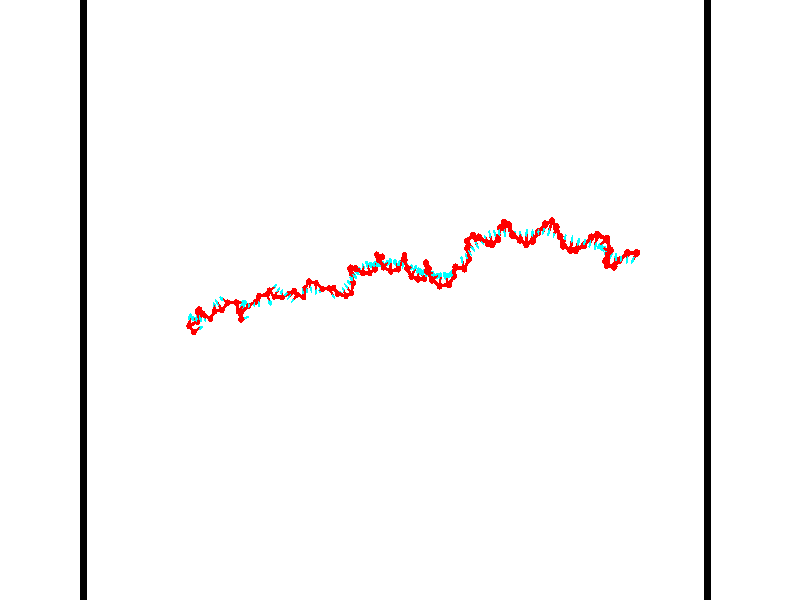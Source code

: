 // switches for output
#declare DRAW_BASES = 1; // possible values are 0, 1; only relevant for DNA ribbons
#declare DRAW_BASES_TYPE = 3; // possible values are 1, 2, 3; only relevant for DNA ribbons
#declare DRAW_FOG = 0; // set to 1 to enable fog

#include "colors.inc"

#include "transforms.inc"
background { rgb <1, 1, 1>}

#default {
   normal{
       ripples 0.25
       frequency 0.20
       turbulence 0.2
       lambda 5
   }
	finish {
		phong 0.1
		phong_size 40.
	}
}

// original window dimensions: 1024x640


// camera settings

camera {
	sky <-0, 1, 0>
	up <-0, 1, 0>
	right 1.6 * <0.99995, 0, 0.00999983>
	location <54.4867, 55, 106.329>
	look_at <55, 55, 55.0001>
	direction <0.513302, 0, -51.3289>
	angle 67.0682
}


# declare cpy_camera_pos = <54.4867, 55, 106.329>;
# if (DRAW_FOG = 1)
fog {
	fog_type 2
	up vnormalize(cpy_camera_pos)
	color rgbt<1,1,1,0.3>
	distance 1e-5
	fog_alt 3e-3
	fog_offset 88
}
# end


// LIGHTS

# declare lum = 6;
global_settings {
	ambient_light rgb lum * <0.05, 0.05, 0.05>
	max_trace_level 15
}# declare cpy_direct_light_amount = 0.25;
light_source
{	1000 * <-0.98995, -1, 1.00995>,
	rgb lum * cpy_direct_light_amount
	parallel
}

light_source
{	1000 * <0.98995, 1, -1.00995>,
	rgb lum * cpy_direct_light_amount
	parallel
}

// strand 0

// nucleotide -1

// particle -1
sphere {
	<35.931877, 52.522522, 50.205738> 0.250000
	pigment { color rgbt <1,0,0,0> }
	no_shadow
}
cylinder {
	<36.177734, 52.697098, 49.942913>,  <36.325249, 52.801846, 49.785217>, 0.100000
	pigment { color rgbt <1,0,0,0> }
	no_shadow
}
cylinder {
	<36.177734, 52.697098, 49.942913>,  <35.931877, 52.522522, 50.205738>, 0.100000
	pigment { color rgbt <1,0,0,0> }
	no_shadow
}

// particle -1
sphere {
	<36.177734, 52.697098, 49.942913> 0.100000
	pigment { color rgbt <1,0,0,0> }
	no_shadow
}
sphere {
	0, 1
	scale<0.080000,0.200000,0.300000>
	matrix <-0.137101, -0.761200, -0.633859,
		-0.776801, 0.479680, -0.408029,
		0.614641, 0.436441, -0.657066,
		36.362125, 52.828030, 49.745792>
	pigment { color rgbt <0,1,1,0> }
	no_shadow
}
cylinder {
	<35.674469, 53.005104, 50.695362>,  <35.931877, 52.522522, 50.205738>, 0.130000
	pigment { color rgbt <1,0,0,0> }
	no_shadow
}

// nucleotide -1

// particle -1
sphere {
	<35.674469, 53.005104, 50.695362> 0.250000
	pigment { color rgbt <1,0,0,0> }
	no_shadow
}
cylinder {
	<35.736492, 53.398071, 50.736958>,  <35.773708, 53.633850, 50.761913>, 0.100000
	pigment { color rgbt <1,0,0,0> }
	no_shadow
}
cylinder {
	<35.736492, 53.398071, 50.736958>,  <35.674469, 53.005104, 50.695362>, 0.100000
	pigment { color rgbt <1,0,0,0> }
	no_shadow
}

// particle -1
sphere {
	<35.736492, 53.398071, 50.736958> 0.100000
	pigment { color rgbt <1,0,0,0> }
	no_shadow
}
sphere {
	0, 1
	scale<0.080000,0.200000,0.300000>
	matrix <0.850198, -0.186311, 0.492393,
		0.503109, 0.012055, -0.864139,
		0.155063, 0.982417, 0.103984,
		35.783012, 53.692795, 50.768154>
	pigment { color rgbt <0,1,1,0> }
	no_shadow
}
cylinder {
	<36.309975, 53.333488, 50.359245>,  <35.674469, 53.005104, 50.695362>, 0.130000
	pigment { color rgbt <1,0,0,0> }
	no_shadow
}

// nucleotide -1

// particle -1
sphere {
	<36.309975, 53.333488, 50.359245> 0.250000
	pigment { color rgbt <1,0,0,0> }
	no_shadow
}
cylinder {
	<36.217514, 53.477268, 50.720879>,  <36.162037, 53.563534, 50.937859>, 0.100000
	pigment { color rgbt <1,0,0,0> }
	no_shadow
}
cylinder {
	<36.217514, 53.477268, 50.720879>,  <36.309975, 53.333488, 50.359245>, 0.100000
	pigment { color rgbt <1,0,0,0> }
	no_shadow
}

// particle -1
sphere {
	<36.217514, 53.477268, 50.720879> 0.100000
	pigment { color rgbt <1,0,0,0> }
	no_shadow
}
sphere {
	0, 1
	scale<0.080000,0.200000,0.300000>
	matrix <0.959031, -0.072264, 0.273929,
		0.163796, 0.930364, -0.328016,
		-0.231149, 0.359446, 0.904084,
		36.148170, 53.585102, 50.992104>
	pigment { color rgbt <0,1,1,0> }
	no_shadow
}
cylinder {
	<36.423004, 54.099628, 50.650402>,  <36.309975, 53.333488, 50.359245>, 0.130000
	pigment { color rgbt <1,0,0,0> }
	no_shadow
}

// nucleotide -1

// particle -1
sphere {
	<36.423004, 54.099628, 50.650402> 0.250000
	pigment { color rgbt <1,0,0,0> }
	no_shadow
}
cylinder {
	<36.456890, 53.807541, 50.921577>,  <36.477222, 53.632290, 51.084282>, 0.100000
	pigment { color rgbt <1,0,0,0> }
	no_shadow
}
cylinder {
	<36.456890, 53.807541, 50.921577>,  <36.423004, 54.099628, 50.650402>, 0.100000
	pigment { color rgbt <1,0,0,0> }
	no_shadow
}

// particle -1
sphere {
	<36.456890, 53.807541, 50.921577> 0.100000
	pigment { color rgbt <1,0,0,0> }
	no_shadow
}
sphere {
	0, 1
	scale<0.080000,0.200000,0.300000>
	matrix <0.996256, 0.073870, -0.044919,
		-0.017279, 0.679207, 0.733743,
		0.084711, -0.730220, 0.677941,
		36.482304, 53.588474, 51.124958>
	pigment { color rgbt <0,1,1,0> }
	no_shadow
}
cylinder {
	<36.781914, 54.281452, 51.283592>,  <36.423004, 54.099628, 50.650402>, 0.130000
	pigment { color rgbt <1,0,0,0> }
	no_shadow
}

// nucleotide -1

// particle -1
sphere {
	<36.781914, 54.281452, 51.283592> 0.250000
	pigment { color rgbt <1,0,0,0> }
	no_shadow
}
cylinder {
	<36.833855, 53.888023, 51.233444>,  <36.865017, 53.651966, 51.203354>, 0.100000
	pigment { color rgbt <1,0,0,0> }
	no_shadow
}
cylinder {
	<36.833855, 53.888023, 51.233444>,  <36.781914, 54.281452, 51.283592>, 0.100000
	pigment { color rgbt <1,0,0,0> }
	no_shadow
}

// particle -1
sphere {
	<36.833855, 53.888023, 51.233444> 0.100000
	pigment { color rgbt <1,0,0,0> }
	no_shadow
}
sphere {
	0, 1
	scale<0.080000,0.200000,0.300000>
	matrix <0.986034, 0.114792, 0.120665,
		-0.104291, -0.139289, 0.984745,
		0.129848, -0.983576, -0.125372,
		36.872810, 53.592949, 51.195831>
	pigment { color rgbt <0,1,1,0> }
	no_shadow
}
cylinder {
	<37.268639, 53.963646, 51.796955>,  <36.781914, 54.281452, 51.283592>, 0.130000
	pigment { color rgbt <1,0,0,0> }
	no_shadow
}

// nucleotide -1

// particle -1
sphere {
	<37.268639, 53.963646, 51.796955> 0.250000
	pigment { color rgbt <1,0,0,0> }
	no_shadow
}
cylinder {
	<37.289631, 53.729134, 51.473591>,  <37.302227, 53.588428, 51.279572>, 0.100000
	pigment { color rgbt <1,0,0,0> }
	no_shadow
}
cylinder {
	<37.289631, 53.729134, 51.473591>,  <37.268639, 53.963646, 51.796955>, 0.100000
	pigment { color rgbt <1,0,0,0> }
	no_shadow
}

// particle -1
sphere {
	<37.289631, 53.729134, 51.473591> 0.100000
	pigment { color rgbt <1,0,0,0> }
	no_shadow
}
sphere {
	0, 1
	scale<0.080000,0.200000,0.300000>
	matrix <0.982492, 0.175223, -0.063290,
		0.178758, -0.790933, 0.585210,
		0.052484, -0.586278, -0.808408,
		37.305378, 53.553249, 51.231068>
	pigment { color rgbt <0,1,1,0> }
	no_shadow
}
cylinder {
	<37.913380, 53.591858, 51.673134>,  <37.268639, 53.963646, 51.796955>, 0.130000
	pigment { color rgbt <1,0,0,0> }
	no_shadow
}

// nucleotide -1

// particle -1
sphere {
	<37.913380, 53.591858, 51.673134> 0.250000
	pigment { color rgbt <1,0,0,0> }
	no_shadow
}
cylinder {
	<37.814251, 53.598797, 51.285675>,  <37.754776, 53.602962, 51.053200>, 0.100000
	pigment { color rgbt <1,0,0,0> }
	no_shadow
}
cylinder {
	<37.814251, 53.598797, 51.285675>,  <37.913380, 53.591858, 51.673134>, 0.100000
	pigment { color rgbt <1,0,0,0> }
	no_shadow
}

// particle -1
sphere {
	<37.814251, 53.598797, 51.285675> 0.100000
	pigment { color rgbt <1,0,0,0> }
	no_shadow
}
sphere {
	0, 1
	scale<0.080000,0.200000,0.300000>
	matrix <0.804619, 0.560577, -0.195811,
		0.539606, -0.827921, -0.152883,
		-0.247819, 0.017352, -0.968651,
		37.739906, 53.604004, 50.995079>
	pigment { color rgbt <0,1,1,0> }
	no_shadow
}
cylinder {
	<38.149612, 54.156975, 51.178829>,  <37.913380, 53.591858, 51.673134>, 0.130000
	pigment { color rgbt <1,0,0,0> }
	no_shadow
}

// nucleotide -1

// particle -1
sphere {
	<38.149612, 54.156975, 51.178829> 0.250000
	pigment { color rgbt <1,0,0,0> }
	no_shadow
}
cylinder {
	<38.044212, 54.412678, 50.889854>,  <37.980972, 54.566101, 50.716469>, 0.100000
	pigment { color rgbt <1,0,0,0> }
	no_shadow
}
cylinder {
	<38.044212, 54.412678, 50.889854>,  <38.149612, 54.156975, 51.178829>, 0.100000
	pigment { color rgbt <1,0,0,0> }
	no_shadow
}

// particle -1
sphere {
	<38.044212, 54.412678, 50.889854> 0.100000
	pigment { color rgbt <1,0,0,0> }
	no_shadow
}
sphere {
	0, 1
	scale<0.080000,0.200000,0.300000>
	matrix <0.800305, 0.562994, 0.206272,
		0.538590, -0.523819, -0.659950,
		-0.263499, 0.639258, -0.722438,
		37.965164, 54.604454, 50.673122>
	pigment { color rgbt <0,1,1,0> }
	no_shadow
}
cylinder {
	<38.689762, 54.249981, 50.710587>,  <38.149612, 54.156975, 51.178829>, 0.130000
	pigment { color rgbt <1,0,0,0> }
	no_shadow
}

// nucleotide -1

// particle -1
sphere {
	<38.689762, 54.249981, 50.710587> 0.250000
	pigment { color rgbt <1,0,0,0> }
	no_shadow
}
cylinder {
	<38.458206, 54.568825, 50.779278>,  <38.319271, 54.760132, 50.820492>, 0.100000
	pigment { color rgbt <1,0,0,0> }
	no_shadow
}
cylinder {
	<38.458206, 54.568825, 50.779278>,  <38.689762, 54.249981, 50.710587>, 0.100000
	pigment { color rgbt <1,0,0,0> }
	no_shadow
}

// particle -1
sphere {
	<38.458206, 54.568825, 50.779278> 0.100000
	pigment { color rgbt <1,0,0,0> }
	no_shadow
}
sphere {
	0, 1
	scale<0.080000,0.200000,0.300000>
	matrix <0.813629, 0.550796, 0.186095,
		0.053749, 0.247455, -0.967407,
		-0.578894, 0.797113, 0.171732,
		38.284538, 54.807961, 50.830799>
	pigment { color rgbt <0,1,1,0> }
	no_shadow
}
cylinder {
	<39.162212, 54.791496, 50.507183>,  <38.689762, 54.249981, 50.710587>, 0.130000
	pigment { color rgbt <1,0,0,0> }
	no_shadow
}

// nucleotide -1

// particle -1
sphere {
	<39.162212, 54.791496, 50.507183> 0.250000
	pigment { color rgbt <1,0,0,0> }
	no_shadow
}
cylinder {
	<38.942226, 54.958782, 50.796356>,  <38.810234, 55.059155, 50.969860>, 0.100000
	pigment { color rgbt <1,0,0,0> }
	no_shadow
}
cylinder {
	<38.942226, 54.958782, 50.796356>,  <39.162212, 54.791496, 50.507183>, 0.100000
	pigment { color rgbt <1,0,0,0> }
	no_shadow
}

// particle -1
sphere {
	<38.942226, 54.958782, 50.796356> 0.100000
	pigment { color rgbt <1,0,0,0> }
	no_shadow
}
sphere {
	0, 1
	scale<0.080000,0.200000,0.300000>
	matrix <0.788316, 0.545840, 0.283929,
		-0.275863, 0.726052, -0.629879,
		-0.549961, 0.418219, 0.722936,
		38.777237, 55.084248, 51.013237>
	pigment { color rgbt <0,1,1,0> }
	no_shadow
}
cylinder {
	<39.926720, 54.807957, 50.410374>,  <39.162212, 54.791496, 50.507183>, 0.130000
	pigment { color rgbt <1,0,0,0> }
	no_shadow
}

// nucleotide -1

// particle -1
sphere {
	<39.926720, 54.807957, 50.410374> 0.250000
	pigment { color rgbt <1,0,0,0> }
	no_shadow
}
cylinder {
	<40.326656, 54.813206, 50.415321>,  <40.566616, 54.816353, 50.418289>, 0.100000
	pigment { color rgbt <1,0,0,0> }
	no_shadow
}
cylinder {
	<40.326656, 54.813206, 50.415321>,  <39.926720, 54.807957, 50.410374>, 0.100000
	pigment { color rgbt <1,0,0,0> }
	no_shadow
}

// particle -1
sphere {
	<40.326656, 54.813206, 50.415321> 0.100000
	pigment { color rgbt <1,0,0,0> }
	no_shadow
}
sphere {
	0, 1
	scale<0.080000,0.200000,0.300000>
	matrix <-0.005919, -0.409004, 0.912513,
		0.017030, -0.912438, -0.408860,
		0.999837, 0.013120, 0.012367,
		40.626606, 54.817142, 50.419033>
	pigment { color rgbt <0,1,1,0> }
	no_shadow
}
cylinder {
	<40.160343, 54.127964, 50.541977>,  <39.926720, 54.807957, 50.410374>, 0.130000
	pigment { color rgbt <1,0,0,0> }
	no_shadow
}

// nucleotide -1

// particle -1
sphere {
	<40.160343, 54.127964, 50.541977> 0.250000
	pigment { color rgbt <1,0,0,0> }
	no_shadow
}
cylinder {
	<40.428055, 54.398033, 50.666042>,  <40.588680, 54.560074, 50.740482>, 0.100000
	pigment { color rgbt <1,0,0,0> }
	no_shadow
}
cylinder {
	<40.428055, 54.398033, 50.666042>,  <40.160343, 54.127964, 50.541977>, 0.100000
	pigment { color rgbt <1,0,0,0> }
	no_shadow
}

// particle -1
sphere {
	<40.428055, 54.398033, 50.666042> 0.100000
	pigment { color rgbt <1,0,0,0> }
	no_shadow
}
sphere {
	0, 1
	scale<0.080000,0.200000,0.300000>
	matrix <-0.021174, -0.399943, 0.916295,
		0.742709, -0.619826, -0.253378,
		0.669280, 0.675175, 0.310165,
		40.628838, 54.600586, 50.759090>
	pigment { color rgbt <0,1,1,0> }
	no_shadow
}
cylinder {
	<40.274624, 53.470898, 50.104820>,  <40.160343, 54.127964, 50.541977>, 0.130000
	pigment { color rgbt <1,0,0,0> }
	no_shadow
}

// nucleotide -1

// particle -1
sphere {
	<40.274624, 53.470898, 50.104820> 0.250000
	pigment { color rgbt <1,0,0,0> }
	no_shadow
}
cylinder {
	<40.609650, 53.569279, 50.299957>,  <40.810665, 53.628307, 50.417038>, 0.100000
	pigment { color rgbt <1,0,0,0> }
	no_shadow
}
cylinder {
	<40.609650, 53.569279, 50.299957>,  <40.274624, 53.470898, 50.104820>, 0.100000
	pigment { color rgbt <1,0,0,0> }
	no_shadow
}

// particle -1
sphere {
	<40.609650, 53.569279, 50.299957> 0.100000
	pigment { color rgbt <1,0,0,0> }
	no_shadow
}
sphere {
	0, 1
	scale<0.080000,0.200000,0.300000>
	matrix <-0.235761, 0.968229, -0.083367,
		-0.492845, -0.045188, 0.868943,
		0.837568, 0.245949, 0.487841,
		40.860920, 53.643063, 50.446308>
	pigment { color rgbt <0,1,1,0> }
	no_shadow
}
cylinder {
	<40.220024, 54.051369, 49.660080>,  <40.274624, 53.470898, 50.104820>, 0.130000
	pigment { color rgbt <1,0,0,0> }
	no_shadow
}

// nucleotide -1

// particle -1
sphere {
	<40.220024, 54.051369, 49.660080> 0.250000
	pigment { color rgbt <1,0,0,0> }
	no_shadow
}
cylinder {
	<40.334736, 54.322197, 49.931175>,  <40.403564, 54.484695, 50.093834>, 0.100000
	pigment { color rgbt <1,0,0,0> }
	no_shadow
}
cylinder {
	<40.334736, 54.322197, 49.931175>,  <40.220024, 54.051369, 49.660080>, 0.100000
	pigment { color rgbt <1,0,0,0> }
	no_shadow
}

// particle -1
sphere {
	<40.334736, 54.322197, 49.931175> 0.100000
	pigment { color rgbt <1,0,0,0> }
	no_shadow
}
sphere {
	0, 1
	scale<0.080000,0.200000,0.300000>
	matrix <0.941114, -0.066891, -0.331405,
		-0.179051, 0.732871, -0.656385,
		0.286783, 0.677072, 0.677738,
		40.420773, 54.525318, 50.134495>
	pigment { color rgbt <0,1,1,0> }
	no_shadow
}
cylinder {
	<40.797665, 54.535675, 49.343842>,  <40.220024, 54.051369, 49.660080>, 0.130000
	pigment { color rgbt <1,0,0,0> }
	no_shadow
}

// nucleotide -1

// particle -1
sphere {
	<40.797665, 54.535675, 49.343842> 0.250000
	pigment { color rgbt <1,0,0,0> }
	no_shadow
}
cylinder {
	<40.896267, 54.571960, 49.729797>,  <40.955429, 54.593731, 49.961369>, 0.100000
	pigment { color rgbt <1,0,0,0> }
	no_shadow
}
cylinder {
	<40.896267, 54.571960, 49.729797>,  <40.797665, 54.535675, 49.343842>, 0.100000
	pigment { color rgbt <1,0,0,0> }
	no_shadow
}

// particle -1
sphere {
	<40.896267, 54.571960, 49.729797> 0.100000
	pigment { color rgbt <1,0,0,0> }
	no_shadow
}
sphere {
	0, 1
	scale<0.080000,0.200000,0.300000>
	matrix <0.962820, 0.090593, -0.254499,
		-0.110499, 0.991748, -0.065010,
		0.246509, 0.090714, 0.964886,
		40.970219, 54.599174, 50.019264>
	pigment { color rgbt <0,1,1,0> }
	no_shadow
}
cylinder {
	<41.396233, 54.851269, 49.195938>,  <40.797665, 54.535675, 49.343842>, 0.130000
	pigment { color rgbt <1,0,0,0> }
	no_shadow
}

// nucleotide -1

// particle -1
sphere {
	<41.396233, 54.851269, 49.195938> 0.250000
	pigment { color rgbt <1,0,0,0> }
	no_shadow
}
cylinder {
	<41.431038, 54.741142, 49.578899>,  <41.451920, 54.675068, 49.808678>, 0.100000
	pigment { color rgbt <1,0,0,0> }
	no_shadow
}
cylinder {
	<41.431038, 54.741142, 49.578899>,  <41.396233, 54.851269, 49.195938>, 0.100000
	pigment { color rgbt <1,0,0,0> }
	no_shadow
}

// particle -1
sphere {
	<41.431038, 54.741142, 49.578899> 0.100000
	pigment { color rgbt <1,0,0,0> }
	no_shadow
}
sphere {
	0, 1
	scale<0.080000,0.200000,0.300000>
	matrix <0.987990, -0.099337, -0.118356,
		0.127692, 0.956208, 0.263366,
		0.087011, -0.275316, 0.957408,
		41.457142, 54.658546, 49.866123>
	pigment { color rgbt <0,1,1,0> }
	no_shadow
}
cylinder {
	<41.830025, 55.330429, 49.538597>,  <41.396233, 54.851269, 49.195938>, 0.130000
	pigment { color rgbt <1,0,0,0> }
	no_shadow
}

// nucleotide -1

// particle -1
sphere {
	<41.830025, 55.330429, 49.538597> 0.250000
	pigment { color rgbt <1,0,0,0> }
	no_shadow
}
cylinder {
	<41.861717, 54.970665, 49.710541>,  <41.880733, 54.754807, 49.813705>, 0.100000
	pigment { color rgbt <1,0,0,0> }
	no_shadow
}
cylinder {
	<41.861717, 54.970665, 49.710541>,  <41.830025, 55.330429, 49.538597>, 0.100000
	pigment { color rgbt <1,0,0,0> }
	no_shadow
}

// particle -1
sphere {
	<41.861717, 54.970665, 49.710541> 0.100000
	pigment { color rgbt <1,0,0,0> }
	no_shadow
}
sphere {
	0, 1
	scale<0.080000,0.200000,0.300000>
	matrix <0.995989, 0.089405, 0.003489,
		-0.041569, 0.427856, 0.902891,
		0.079230, -0.899415, 0.429856,
		41.885487, 54.700840, 49.839497>
	pigment { color rgbt <0,1,1,0> }
	no_shadow
}
cylinder {
	<42.503738, 55.438816, 49.059738>,  <41.830025, 55.330429, 49.538597>, 0.130000
	pigment { color rgbt <1,0,0,0> }
	no_shadow
}

// nucleotide -1

// particle -1
sphere {
	<42.503738, 55.438816, 49.059738> 0.250000
	pigment { color rgbt <1,0,0,0> }
	no_shadow
}
cylinder {
	<42.654049, 55.084656, 49.169182>,  <42.744236, 54.872162, 49.234848>, 0.100000
	pigment { color rgbt <1,0,0,0> }
	no_shadow
}
cylinder {
	<42.654049, 55.084656, 49.169182>,  <42.503738, 55.438816, 49.059738>, 0.100000
	pigment { color rgbt <1,0,0,0> }
	no_shadow
}

// particle -1
sphere {
	<42.654049, 55.084656, 49.169182> 0.100000
	pigment { color rgbt <1,0,0,0> }
	no_shadow
}
sphere {
	0, 1
	scale<0.080000,0.200000,0.300000>
	matrix <0.460554, 0.434632, 0.773941,
		-0.804166, -0.164815, 0.571098,
		0.375775, -0.885399, 0.273610,
		42.766781, 54.819035, 49.251266>
	pigment { color rgbt <0,1,1,0> }
	no_shadow
}
cylinder {
	<42.557487, 55.750053, 48.459175>,  <42.503738, 55.438816, 49.059738>, 0.130000
	pigment { color rgbt <1,0,0,0> }
	no_shadow
}

// nucleotide -1

// particle -1
sphere {
	<42.557487, 55.750053, 48.459175> 0.250000
	pigment { color rgbt <1,0,0,0> }
	no_shadow
}
cylinder {
	<42.800041, 55.932995, 48.198982>,  <42.945572, 56.042759, 48.042866>, 0.100000
	pigment { color rgbt <1,0,0,0> }
	no_shadow
}
cylinder {
	<42.800041, 55.932995, 48.198982>,  <42.557487, 55.750053, 48.459175>, 0.100000
	pigment { color rgbt <1,0,0,0> }
	no_shadow
}

// particle -1
sphere {
	<42.800041, 55.932995, 48.198982> 0.100000
	pigment { color rgbt <1,0,0,0> }
	no_shadow
}
sphere {
	0, 1
	scale<0.080000,0.200000,0.300000>
	matrix <0.739056, -0.626015, 0.248799,
		-0.293425, -0.631613, -0.717612,
		0.606381, 0.457352, -0.650486,
		42.981956, 56.070202, 48.003838>
	pigment { color rgbt <0,1,1,0> }
	no_shadow
}
cylinder {
	<42.908958, 55.259537, 47.853680>,  <42.557487, 55.750053, 48.459175>, 0.130000
	pigment { color rgbt <1,0,0,0> }
	no_shadow
}

// nucleotide -1

// particle -1
sphere {
	<42.908958, 55.259537, 47.853680> 0.250000
	pigment { color rgbt <1,0,0,0> }
	no_shadow
}
cylinder {
	<43.145561, 55.575401, 47.918846>,  <43.287525, 55.764919, 47.957947>, 0.100000
	pigment { color rgbt <1,0,0,0> }
	no_shadow
}
cylinder {
	<43.145561, 55.575401, 47.918846>,  <42.908958, 55.259537, 47.853680>, 0.100000
	pigment { color rgbt <1,0,0,0> }
	no_shadow
}

// particle -1
sphere {
	<43.145561, 55.575401, 47.918846> 0.100000
	pigment { color rgbt <1,0,0,0> }
	no_shadow
}
sphere {
	0, 1
	scale<0.080000,0.200000,0.300000>
	matrix <0.754004, -0.613322, 0.235187,
		0.285642, -0.016274, -0.958198,
		0.591512, 0.789665, 0.162920,
		43.323013, 55.812302, 47.967724>
	pigment { color rgbt <0,1,1,0> }
	no_shadow
}
cylinder {
	<43.620960, 55.222927, 47.571030>,  <42.908958, 55.259537, 47.853680>, 0.130000
	pigment { color rgbt <1,0,0,0> }
	no_shadow
}

// nucleotide -1

// particle -1
sphere {
	<43.620960, 55.222927, 47.571030> 0.250000
	pigment { color rgbt <1,0,0,0> }
	no_shadow
}
cylinder {
	<43.654675, 55.458908, 47.892242>,  <43.674904, 55.600498, 48.084969>, 0.100000
	pigment { color rgbt <1,0,0,0> }
	no_shadow
}
cylinder {
	<43.654675, 55.458908, 47.892242>,  <43.620960, 55.222927, 47.571030>, 0.100000
	pigment { color rgbt <1,0,0,0> }
	no_shadow
}

// particle -1
sphere {
	<43.654675, 55.458908, 47.892242> 0.100000
	pigment { color rgbt <1,0,0,0> }
	no_shadow
}
sphere {
	0, 1
	scale<0.080000,0.200000,0.300000>
	matrix <0.781174, -0.539426, 0.314304,
		0.618598, 0.600814, -0.506319,
		0.084284, 0.589951, 0.803028,
		43.679958, 55.635895, 48.133152>
	pigment { color rgbt <0,1,1,0> }
	no_shadow
}
cylinder {
	<44.261593, 55.521801, 47.436684>,  <43.620960, 55.222927, 47.571030>, 0.130000
	pigment { color rgbt <1,0,0,0> }
	no_shadow
}

// nucleotide -1

// particle -1
sphere {
	<44.261593, 55.521801, 47.436684> 0.250000
	pigment { color rgbt <1,0,0,0> }
	no_shadow
}
cylinder {
	<44.144783, 55.481987, 47.817169>,  <44.074696, 55.458099, 48.045460>, 0.100000
	pigment { color rgbt <1,0,0,0> }
	no_shadow
}
cylinder {
	<44.144783, 55.481987, 47.817169>,  <44.261593, 55.521801, 47.436684>, 0.100000
	pigment { color rgbt <1,0,0,0> }
	no_shadow
}

// particle -1
sphere {
	<44.144783, 55.481987, 47.817169> 0.100000
	pigment { color rgbt <1,0,0,0> }
	no_shadow
}
sphere {
	0, 1
	scale<0.080000,0.200000,0.300000>
	matrix <0.718404, -0.679379, 0.149466,
		0.631360, 0.727006, 0.269902,
		-0.292029, -0.099531, 0.951216,
		44.057175, 55.452129, 48.102535>
	pigment { color rgbt <0,1,1,0> }
	no_shadow
}
cylinder {
	<44.848686, 55.746540, 47.961327>,  <44.261593, 55.521801, 47.436684>, 0.130000
	pigment { color rgbt <1,0,0,0> }
	no_shadow
}

// nucleotide -1

// particle -1
sphere {
	<44.848686, 55.746540, 47.961327> 0.250000
	pigment { color rgbt <1,0,0,0> }
	no_shadow
}
cylinder {
	<44.596802, 55.464546, 48.091839>,  <44.445671, 55.295349, 48.170147>, 0.100000
	pigment { color rgbt <1,0,0,0> }
	no_shadow
}
cylinder {
	<44.596802, 55.464546, 48.091839>,  <44.848686, 55.746540, 47.961327>, 0.100000
	pigment { color rgbt <1,0,0,0> }
	no_shadow
}

// particle -1
sphere {
	<44.596802, 55.464546, 48.091839> 0.100000
	pigment { color rgbt <1,0,0,0> }
	no_shadow
}
sphere {
	0, 1
	scale<0.080000,0.200000,0.300000>
	matrix <0.756965, -0.651236, 0.053807,
		0.174550, 0.280863, 0.943742,
		-0.629711, -0.704987, 0.326277,
		44.407887, 55.253052, 48.189720>
	pigment { color rgbt <0,1,1,0> }
	no_shadow
}
cylinder {
	<45.219219, 55.429920, 48.505852>,  <44.848686, 55.746540, 47.961327>, 0.130000
	pigment { color rgbt <1,0,0,0> }
	no_shadow
}

// nucleotide -1

// particle -1
sphere {
	<45.219219, 55.429920, 48.505852> 0.250000
	pigment { color rgbt <1,0,0,0> }
	no_shadow
}
cylinder {
	<44.966427, 55.162594, 48.348904>,  <44.814751, 55.002197, 48.254734>, 0.100000
	pigment { color rgbt <1,0,0,0> }
	no_shadow
}
cylinder {
	<44.966427, 55.162594, 48.348904>,  <45.219219, 55.429920, 48.505852>, 0.100000
	pigment { color rgbt <1,0,0,0> }
	no_shadow
}

// particle -1
sphere {
	<44.966427, 55.162594, 48.348904> 0.100000
	pigment { color rgbt <1,0,0,0> }
	no_shadow
}
sphere {
	0, 1
	scale<0.080000,0.200000,0.300000>
	matrix <0.717483, -0.695940, 0.029763,
		-0.292957, -0.262709, 0.919326,
		-0.631977, -0.668320, -0.392370,
		44.776833, 54.962097, 48.231194>
	pigment { color rgbt <0,1,1,0> }
	no_shadow
}
cylinder {
	<45.914661, 55.228413, 48.884350>,  <45.219219, 55.429920, 48.505852>, 0.130000
	pigment { color rgbt <1,0,0,0> }
	no_shadow
}

// nucleotide -1

// particle -1
sphere {
	<45.914661, 55.228413, 48.884350> 0.250000
	pigment { color rgbt <1,0,0,0> }
	no_shadow
}
cylinder {
	<45.908958, 55.482079, 49.193577>,  <45.905537, 55.634277, 49.379112>, 0.100000
	pigment { color rgbt <1,0,0,0> }
	no_shadow
}
cylinder {
	<45.908958, 55.482079, 49.193577>,  <45.914661, 55.228413, 48.884350>, 0.100000
	pigment { color rgbt <1,0,0,0> }
	no_shadow
}

// particle -1
sphere {
	<45.908958, 55.482079, 49.193577> 0.100000
	pigment { color rgbt <1,0,0,0> }
	no_shadow
}
sphere {
	0, 1
	scale<0.080000,0.200000,0.300000>
	matrix <0.959287, 0.226779, -0.168342,
		-0.282072, 0.739196, -0.611575,
		-0.014255, 0.634161, 0.773070,
		45.904682, 55.672325, 49.425499>
	pigment { color rgbt <0,1,1,0> }
	no_shadow
}
cylinder {
	<45.987400, 55.911373, 48.629631>,  <45.914661, 55.228413, 48.884350>, 0.130000
	pigment { color rgbt <1,0,0,0> }
	no_shadow
}

// nucleotide -1

// particle -1
sphere {
	<45.987400, 55.911373, 48.629631> 0.250000
	pigment { color rgbt <1,0,0,0> }
	no_shadow
}
cylinder {
	<46.147182, 55.821625, 48.985180>,  <46.243053, 55.767776, 49.198509>, 0.100000
	pigment { color rgbt <1,0,0,0> }
	no_shadow
}
cylinder {
	<46.147182, 55.821625, 48.985180>,  <45.987400, 55.911373, 48.629631>, 0.100000
	pigment { color rgbt <1,0,0,0> }
	no_shadow
}

// particle -1
sphere {
	<46.147182, 55.821625, 48.985180> 0.100000
	pigment { color rgbt <1,0,0,0> }
	no_shadow
}
sphere {
	0, 1
	scale<0.080000,0.200000,0.300000>
	matrix <0.916708, 0.088226, -0.389695,
		0.009014, 0.970503, 0.240922,
		0.399456, -0.224367, 0.888872,
		46.267017, 55.754314, 49.251842>
	pigment { color rgbt <0,1,1,0> }
	no_shadow
}
cylinder {
	<46.405994, 56.460701, 48.945507>,  <45.987400, 55.911373, 48.629631>, 0.130000
	pigment { color rgbt <1,0,0,0> }
	no_shadow
}

// nucleotide -1

// particle -1
sphere {
	<46.405994, 56.460701, 48.945507> 0.250000
	pigment { color rgbt <1,0,0,0> }
	no_shadow
}
cylinder {
	<46.541172, 56.091812, 49.020660>,  <46.622280, 55.870480, 49.065750>, 0.100000
	pigment { color rgbt <1,0,0,0> }
	no_shadow
}
cylinder {
	<46.541172, 56.091812, 49.020660>,  <46.405994, 56.460701, 48.945507>, 0.100000
	pigment { color rgbt <1,0,0,0> }
	no_shadow
}

// particle -1
sphere {
	<46.541172, 56.091812, 49.020660> 0.100000
	pigment { color rgbt <1,0,0,0> }
	no_shadow
}
sphere {
	0, 1
	scale<0.080000,0.200000,0.300000>
	matrix <0.874035, 0.233482, -0.426085,
		0.349079, 0.308208, 0.884959,
		0.337945, -0.922222, 0.187881,
		46.642555, 55.815144, 49.077026>
	pigment { color rgbt <0,1,1,0> }
	no_shadow
}
cylinder {
	<47.113243, 56.339893, 49.053703>,  <46.405994, 56.460701, 48.945507>, 0.130000
	pigment { color rgbt <1,0,0,0> }
	no_shadow
}

// nucleotide -1

// particle -1
sphere {
	<47.113243, 56.339893, 49.053703> 0.250000
	pigment { color rgbt <1,0,0,0> }
	no_shadow
}
cylinder {
	<47.069656, 55.975460, 48.894680>,  <47.043503, 55.756802, 48.799267>, 0.100000
	pigment { color rgbt <1,0,0,0> }
	no_shadow
}
cylinder {
	<47.069656, 55.975460, 48.894680>,  <47.113243, 56.339893, 49.053703>, 0.100000
	pigment { color rgbt <1,0,0,0> }
	no_shadow
}

// particle -1
sphere {
	<47.069656, 55.975460, 48.894680> 0.100000
	pigment { color rgbt <1,0,0,0> }
	no_shadow
}
sphere {
	0, 1
	scale<0.080000,0.200000,0.300000>
	matrix <0.860093, 0.114095, -0.497215,
		0.498364, -0.396120, 0.771182,
		-0.108969, -0.911082, -0.397561,
		47.036964, 55.702137, 48.775414>
	pigment { color rgbt <0,1,1,0> }
	no_shadow
}
cylinder {
	<47.760818, 55.867516, 49.167488>,  <47.113243, 56.339893, 49.053703>, 0.130000
	pigment { color rgbt <1,0,0,0> }
	no_shadow
}

// nucleotide -1

// particle -1
sphere {
	<47.760818, 55.867516, 49.167488> 0.250000
	pigment { color rgbt <1,0,0,0> }
	no_shadow
}
cylinder {
	<47.562801, 55.798042, 48.826954>,  <47.443993, 55.756359, 48.622635>, 0.100000
	pigment { color rgbt <1,0,0,0> }
	no_shadow
}
cylinder {
	<47.562801, 55.798042, 48.826954>,  <47.760818, 55.867516, 49.167488>, 0.100000
	pigment { color rgbt <1,0,0,0> }
	no_shadow
}

// particle -1
sphere {
	<47.562801, 55.798042, 48.826954> 0.100000
	pigment { color rgbt <1,0,0,0> }
	no_shadow
}
sphere {
	0, 1
	scale<0.080000,0.200000,0.300000>
	matrix <0.854832, 0.078045, -0.513002,
		0.155542, -0.981704, 0.109834,
		-0.495044, -0.173683, -0.851332,
		47.414288, 55.745937, 48.571556>
	pigment { color rgbt <0,1,1,0> }
	no_shadow
}
cylinder {
	<48.390537, 55.914398, 49.411377>,  <47.760818, 55.867516, 49.167488>, 0.130000
	pigment { color rgbt <1,0,0,0> }
	no_shadow
}

// nucleotide -1

// particle -1
sphere {
	<48.390537, 55.914398, 49.411377> 0.250000
	pigment { color rgbt <1,0,0,0> }
	no_shadow
}
cylinder {
	<48.600704, 55.577782, 49.361179>,  <48.726803, 55.375813, 49.331062>, 0.100000
	pigment { color rgbt <1,0,0,0> }
	no_shadow
}
cylinder {
	<48.600704, 55.577782, 49.361179>,  <48.390537, 55.914398, 49.411377>, 0.100000
	pigment { color rgbt <1,0,0,0> }
	no_shadow
}

// particle -1
sphere {
	<48.600704, 55.577782, 49.361179> 0.100000
	pigment { color rgbt <1,0,0,0> }
	no_shadow
}
sphere {
	0, 1
	scale<0.080000,0.200000,0.300000>
	matrix <0.850647, 0.516360, 0.098852,
		-0.018389, -0.158688, 0.987157,
		0.525415, -0.841541, -0.125492,
		48.758327, 55.325321, 49.323532>
	pigment { color rgbt <0,1,1,0> }
	no_shadow
}
cylinder {
	<48.865944, 55.943592, 49.898026>,  <48.390537, 55.914398, 49.411377>, 0.130000
	pigment { color rgbt <1,0,0,0> }
	no_shadow
}

// nucleotide -1

// particle -1
sphere {
	<48.865944, 55.943592, 49.898026> 0.250000
	pigment { color rgbt <1,0,0,0> }
	no_shadow
}
cylinder {
	<49.012920, 55.653965, 49.664543>,  <49.101105, 55.480186, 49.524456>, 0.100000
	pigment { color rgbt <1,0,0,0> }
	no_shadow
}
cylinder {
	<49.012920, 55.653965, 49.664543>,  <48.865944, 55.943592, 49.898026>, 0.100000
	pigment { color rgbt <1,0,0,0> }
	no_shadow
}

// particle -1
sphere {
	<49.012920, 55.653965, 49.664543> 0.100000
	pigment { color rgbt <1,0,0,0> }
	no_shadow
}
sphere {
	0, 1
	scale<0.080000,0.200000,0.300000>
	matrix <0.918626, 0.380607, 0.106137,
		0.145311, -0.575204, 0.805000,
		0.367439, -0.724071, -0.583704,
		49.123154, 55.436745, 49.489433>
	pigment { color rgbt <0,1,1,0> }
	no_shadow
}
cylinder {
	<49.241314, 55.489155, 50.384552>,  <48.865944, 55.943592, 49.898026>, 0.130000
	pigment { color rgbt <1,0,0,0> }
	no_shadow
}

// nucleotide -1

// particle -1
sphere {
	<49.241314, 55.489155, 50.384552> 0.250000
	pigment { color rgbt <1,0,0,0> }
	no_shadow
}
cylinder {
	<49.355324, 55.529846, 50.003307>,  <49.423729, 55.554260, 49.774563>, 0.100000
	pigment { color rgbt <1,0,0,0> }
	no_shadow
}
cylinder {
	<49.355324, 55.529846, 50.003307>,  <49.241314, 55.489155, 50.384552>, 0.100000
	pigment { color rgbt <1,0,0,0> }
	no_shadow
}

// particle -1
sphere {
	<49.355324, 55.529846, 50.003307> 0.100000
	pigment { color rgbt <1,0,0,0> }
	no_shadow
}
sphere {
	0, 1
	scale<0.080000,0.200000,0.300000>
	matrix <0.777905, 0.556409, 0.292015,
		0.560024, -0.824658, 0.079452,
		0.285020, 0.101729, -0.953108,
		49.440830, 55.560364, 49.717377>
	pigment { color rgbt <0,1,1,0> }
	no_shadow
}
cylinder {
	<50.025108, 55.302559, 50.197041>,  <49.241314, 55.489155, 50.384552>, 0.130000
	pigment { color rgbt <1,0,0,0> }
	no_shadow
}

// nucleotide -1

// particle -1
sphere {
	<50.025108, 55.302559, 50.197041> 0.250000
	pigment { color rgbt <1,0,0,0> }
	no_shadow
}
cylinder {
	<49.876652, 55.575207, 49.944801>,  <49.787579, 55.738796, 49.793457>, 0.100000
	pigment { color rgbt <1,0,0,0> }
	no_shadow
}
cylinder {
	<49.876652, 55.575207, 49.944801>,  <50.025108, 55.302559, 50.197041>, 0.100000
	pigment { color rgbt <1,0,0,0> }
	no_shadow
}

// particle -1
sphere {
	<49.876652, 55.575207, 49.944801> 0.100000
	pigment { color rgbt <1,0,0,0> }
	no_shadow
}
sphere {
	0, 1
	scale<0.080000,0.200000,0.300000>
	matrix <0.768517, 0.606636, 0.203408,
		0.521189, -0.409130, -0.748983,
		-0.371139, 0.681620, -0.630595,
		49.765308, 55.779694, 49.755623>
	pigment { color rgbt <0,1,1,0> }
	no_shadow
}
cylinder {
	<50.472038, 55.542339, 49.617268>,  <50.025108, 55.302559, 50.197041>, 0.130000
	pigment { color rgbt <1,0,0,0> }
	no_shadow
}

// nucleotide -1

// particle -1
sphere {
	<50.472038, 55.542339, 49.617268> 0.250000
	pigment { color rgbt <1,0,0,0> }
	no_shadow
}
cylinder {
	<50.226936, 55.836540, 49.732903>,  <50.079876, 56.013062, 49.802284>, 0.100000
	pigment { color rgbt <1,0,0,0> }
	no_shadow
}
cylinder {
	<50.226936, 55.836540, 49.732903>,  <50.472038, 55.542339, 49.617268>, 0.100000
	pigment { color rgbt <1,0,0,0> }
	no_shadow
}

// particle -1
sphere {
	<50.226936, 55.836540, 49.732903> 0.100000
	pigment { color rgbt <1,0,0,0> }
	no_shadow
}
sphere {
	0, 1
	scale<0.080000,0.200000,0.300000>
	matrix <0.788303, 0.543021, 0.289321,
		0.055818, 0.405168, -0.912537,
		-0.612750, 0.735505, 0.289085,
		50.043110, 56.057190, 49.819630>
	pigment { color rgbt <0,1,1,0> }
	no_shadow
}
cylinder {
	<50.658604, 56.321693, 49.398903>,  <50.472038, 55.542339, 49.617268>, 0.130000
	pigment { color rgbt <1,0,0,0> }
	no_shadow
}

// nucleotide -1

// particle -1
sphere {
	<50.658604, 56.321693, 49.398903> 0.250000
	pigment { color rgbt <1,0,0,0> }
	no_shadow
}
cylinder {
	<50.449150, 56.348949, 49.738590>,  <50.323479, 56.365303, 49.942402>, 0.100000
	pigment { color rgbt <1,0,0,0> }
	no_shadow
}
cylinder {
	<50.449150, 56.348949, 49.738590>,  <50.658604, 56.321693, 49.398903>, 0.100000
	pigment { color rgbt <1,0,0,0> }
	no_shadow
}

// particle -1
sphere {
	<50.449150, 56.348949, 49.738590> 0.100000
	pigment { color rgbt <1,0,0,0> }
	no_shadow
}
sphere {
	0, 1
	scale<0.080000,0.200000,0.300000>
	matrix <0.738909, 0.532480, 0.412891,
		-0.424056, 0.843695, -0.329173,
		-0.523632, 0.068140, 0.849215,
		50.292061, 56.369392, 49.993355>
	pigment { color rgbt <0,1,1,0> }
	no_shadow
}
cylinder {
	<50.474373, 57.072701, 49.624878>,  <50.658604, 56.321693, 49.398903>, 0.130000
	pigment { color rgbt <1,0,0,0> }
	no_shadow
}

// nucleotide -1

// particle -1
sphere {
	<50.474373, 57.072701, 49.624878> 0.250000
	pigment { color rgbt <1,0,0,0> }
	no_shadow
}
cylinder {
	<50.506180, 56.832298, 49.942989>,  <50.525265, 56.688057, 50.133858>, 0.100000
	pigment { color rgbt <1,0,0,0> }
	no_shadow
}
cylinder {
	<50.506180, 56.832298, 49.942989>,  <50.474373, 57.072701, 49.624878>, 0.100000
	pigment { color rgbt <1,0,0,0> }
	no_shadow
}

// particle -1
sphere {
	<50.506180, 56.832298, 49.942989> 0.100000
	pigment { color rgbt <1,0,0,0> }
	no_shadow
}
sphere {
	0, 1
	scale<0.080000,0.200000,0.300000>
	matrix <0.503564, 0.712746, 0.488279,
		-0.860291, 0.361651, 0.359316,
		0.079514, -0.601001, 0.795283,
		50.530033, 56.651997, 50.181576>
	pigment { color rgbt <0,1,1,0> }
	no_shadow
}
cylinder {
	<50.400509, 57.401588, 50.338455>,  <50.474373, 57.072701, 49.624878>, 0.130000
	pigment { color rgbt <1,0,0,0> }
	no_shadow
}

// nucleotide -1

// particle -1
sphere {
	<50.400509, 57.401588, 50.338455> 0.250000
	pigment { color rgbt <1,0,0,0> }
	no_shadow
}
cylinder {
	<50.650120, 57.096287, 50.405426>,  <50.799885, 56.913105, 50.445610>, 0.100000
	pigment { color rgbt <1,0,0,0> }
	no_shadow
}
cylinder {
	<50.650120, 57.096287, 50.405426>,  <50.400509, 57.401588, 50.338455>, 0.100000
	pigment { color rgbt <1,0,0,0> }
	no_shadow
}

// particle -1
sphere {
	<50.650120, 57.096287, 50.405426> 0.100000
	pigment { color rgbt <1,0,0,0> }
	no_shadow
}
sphere {
	0, 1
	scale<0.080000,0.200000,0.300000>
	matrix <0.551684, 0.582087, 0.597344,
		-0.553384, -0.280390, 0.784313,
		0.624028, -0.763254, 0.167431,
		50.837330, 56.867310, 50.455654>
	pigment { color rgbt <0,1,1,0> }
	no_shadow
}
cylinder {
	<50.533421, 57.467480, 50.984375>,  <50.400509, 57.401588, 50.338455>, 0.130000
	pigment { color rgbt <1,0,0,0> }
	no_shadow
}

// nucleotide -1

// particle -1
sphere {
	<50.533421, 57.467480, 50.984375> 0.250000
	pigment { color rgbt <1,0,0,0> }
	no_shadow
}
cylinder {
	<50.841331, 57.254456, 50.843624>,  <51.026077, 57.126640, 50.759174>, 0.100000
	pigment { color rgbt <1,0,0,0> }
	no_shadow
}
cylinder {
	<50.841331, 57.254456, 50.843624>,  <50.533421, 57.467480, 50.984375>, 0.100000
	pigment { color rgbt <1,0,0,0> }
	no_shadow
}

// particle -1
sphere {
	<50.841331, 57.254456, 50.843624> 0.100000
	pigment { color rgbt <1,0,0,0> }
	no_shadow
}
sphere {
	0, 1
	scale<0.080000,0.200000,0.300000>
	matrix <0.636392, 0.597596, 0.487734,
		-0.049467, -0.599380, 0.798935,
		0.769778, -0.532563, -0.351879,
		51.072266, 57.094688, 50.738060>
	pigment { color rgbt <0,1,1,0> }
	no_shadow
}
cylinder {
	<50.984917, 57.387383, 51.553162>,  <50.533421, 57.467480, 50.984375>, 0.130000
	pigment { color rgbt <1,0,0,0> }
	no_shadow
}

// nucleotide -1

// particle -1
sphere {
	<50.984917, 57.387383, 51.553162> 0.250000
	pigment { color rgbt <1,0,0,0> }
	no_shadow
}
cylinder {
	<51.185047, 57.359360, 51.207962>,  <51.305126, 57.342548, 51.000843>, 0.100000
	pigment { color rgbt <1,0,0,0> }
	no_shadow
}
cylinder {
	<51.185047, 57.359360, 51.207962>,  <50.984917, 57.387383, 51.553162>, 0.100000
	pigment { color rgbt <1,0,0,0> }
	no_shadow
}

// particle -1
sphere {
	<51.185047, 57.359360, 51.207962> 0.100000
	pigment { color rgbt <1,0,0,0> }
	no_shadow
}
sphere {
	0, 1
	scale<0.080000,0.200000,0.300000>
	matrix <0.735246, 0.560754, 0.380746,
		0.457256, -0.825014, 0.332069,
		0.500330, -0.070054, -0.862996,
		51.335148, 57.338345, 50.949062>
	pigment { color rgbt <0,1,1,0> }
	no_shadow
}
cylinder {
	<51.668457, 57.026875, 51.566841>,  <50.984917, 57.387383, 51.553162>, 0.130000
	pigment { color rgbt <1,0,0,0> }
	no_shadow
}

// nucleotide -1

// particle -1
sphere {
	<51.668457, 57.026875, 51.566841> 0.250000
	pigment { color rgbt <1,0,0,0> }
	no_shadow
}
cylinder {
	<51.671898, 57.322582, 51.297501>,  <51.673962, 57.500008, 51.135895>, 0.100000
	pigment { color rgbt <1,0,0,0> }
	no_shadow
}
cylinder {
	<51.671898, 57.322582, 51.297501>,  <51.668457, 57.026875, 51.566841>, 0.100000
	pigment { color rgbt <1,0,0,0> }
	no_shadow
}

// particle -1
sphere {
	<51.671898, 57.322582, 51.297501> 0.100000
	pigment { color rgbt <1,0,0,0> }
	no_shadow
}
sphere {
	0, 1
	scale<0.080000,0.200000,0.300000>
	matrix <0.792770, 0.405371, 0.455182,
		0.609461, -0.537727, -0.582587,
		0.008600, 0.739273, -0.673351,
		51.674477, 57.544365, 51.095497>
	pigment { color rgbt <0,1,1,0> }
	no_shadow
}
cylinder {
	<52.277466, 57.058434, 51.164955>,  <51.668457, 57.026875, 51.566841>, 0.130000
	pigment { color rgbt <1,0,0,0> }
	no_shadow
}

// nucleotide -1

// particle -1
sphere {
	<52.277466, 57.058434, 51.164955> 0.250000
	pigment { color rgbt <1,0,0,0> }
	no_shadow
}
cylinder {
	<52.144619, 57.435524, 51.152565>,  <52.064911, 57.661777, 51.145130>, 0.100000
	pigment { color rgbt <1,0,0,0> }
	no_shadow
}
cylinder {
	<52.144619, 57.435524, 51.152565>,  <52.277466, 57.058434, 51.164955>, 0.100000
	pigment { color rgbt <1,0,0,0> }
	no_shadow
}

// particle -1
sphere {
	<52.144619, 57.435524, 51.152565> 0.100000
	pigment { color rgbt <1,0,0,0> }
	no_shadow
}
sphere {
	0, 1
	scale<0.080000,0.200000,0.300000>
	matrix <0.712727, 0.272326, 0.646420,
		0.617835, 0.192609, -0.762353,
		-0.332114, 0.942730, -0.030975,
		52.044983, 57.718342, 51.143272>
	pigment { color rgbt <0,1,1,0> }
	no_shadow
}
cylinder {
	<52.736488, 57.342739, 50.731178>,  <52.277466, 57.058434, 51.164955>, 0.130000
	pigment { color rgbt <1,0,0,0> }
	no_shadow
}

// nucleotide -1

// particle -1
sphere {
	<52.736488, 57.342739, 50.731178> 0.250000
	pigment { color rgbt <1,0,0,0> }
	no_shadow
}
cylinder {
	<52.531525, 57.528625, 51.020035>,  <52.408546, 57.640156, 51.193348>, 0.100000
	pigment { color rgbt <1,0,0,0> }
	no_shadow
}
cylinder {
	<52.531525, 57.528625, 51.020035>,  <52.736488, 57.342739, 50.731178>, 0.100000
	pigment { color rgbt <1,0,0,0> }
	no_shadow
}

// particle -1
sphere {
	<52.531525, 57.528625, 51.020035> 0.100000
	pigment { color rgbt <1,0,0,0> }
	no_shadow
}
sphere {
	0, 1
	scale<0.080000,0.200000,0.300000>
	matrix <0.725777, -0.215127, 0.653428,
		0.459007, 0.858931, -0.227046,
		-0.512406, 0.464713, 0.722138,
		52.377804, 57.668037, 51.236675>
	pigment { color rgbt <0,1,1,0> }
	no_shadow
}
cylinder {
	<53.130070, 57.952690, 50.981571>,  <52.736488, 57.342739, 50.731178>, 0.130000
	pigment { color rgbt <1,0,0,0> }
	no_shadow
}

// nucleotide -1

// particle -1
sphere {
	<53.130070, 57.952690, 50.981571> 0.250000
	pigment { color rgbt <1,0,0,0> }
	no_shadow
}
cylinder {
	<52.889816, 57.823051, 51.273926>,  <52.745663, 57.745270, 51.449337>, 0.100000
	pigment { color rgbt <1,0,0,0> }
	no_shadow
}
cylinder {
	<52.889816, 57.823051, 51.273926>,  <53.130070, 57.952690, 50.981571>, 0.100000
	pigment { color rgbt <1,0,0,0> }
	no_shadow
}

// particle -1
sphere {
	<52.889816, 57.823051, 51.273926> 0.100000
	pigment { color rgbt <1,0,0,0> }
	no_shadow
}
sphere {
	0, 1
	scale<0.080000,0.200000,0.300000>
	matrix <0.797812, -0.183204, 0.574398,
		-0.052260, 0.928115, 0.368608,
		-0.600637, -0.324097, 0.730887,
		52.709625, 57.725822, 51.493191>
	pigment { color rgbt <0,1,1,0> }
	no_shadow
}
cylinder {
	<53.426510, 58.273357, 51.532764>,  <53.130070, 57.952690, 50.981571>, 0.130000
	pigment { color rgbt <1,0,0,0> }
	no_shadow
}

// nucleotide -1

// particle -1
sphere {
	<53.426510, 58.273357, 51.532764> 0.250000
	pigment { color rgbt <1,0,0,0> }
	no_shadow
}
cylinder {
	<53.206715, 57.959450, 51.647442>,  <53.074837, 57.771103, 51.716248>, 0.100000
	pigment { color rgbt <1,0,0,0> }
	no_shadow
}
cylinder {
	<53.206715, 57.959450, 51.647442>,  <53.426510, 58.273357, 51.532764>, 0.100000
	pigment { color rgbt <1,0,0,0> }
	no_shadow
}

// particle -1
sphere {
	<53.206715, 57.959450, 51.647442> 0.100000
	pigment { color rgbt <1,0,0,0> }
	no_shadow
}
sphere {
	0, 1
	scale<0.080000,0.200000,0.300000>
	matrix <0.620777, -0.153818, 0.768750,
		-0.559195, 0.600394, 0.571689,
		-0.549488, -0.784773, 0.286696,
		53.041866, 57.724018, 51.733452>
	pigment { color rgbt <0,1,1,0> }
	no_shadow
}
cylinder {
	<52.957630, 58.376877, 52.191051>,  <53.426510, 58.273357, 51.532764>, 0.130000
	pigment { color rgbt <1,0,0,0> }
	no_shadow
}

// nucleotide -1

// particle -1
sphere {
	<52.957630, 58.376877, 52.191051> 0.250000
	pigment { color rgbt <1,0,0,0> }
	no_shadow
}
cylinder {
	<53.085670, 58.001091, 52.142151>,  <53.162495, 57.775620, 52.112812>, 0.100000
	pigment { color rgbt <1,0,0,0> }
	no_shadow
}
cylinder {
	<53.085670, 58.001091, 52.142151>,  <52.957630, 58.376877, 52.191051>, 0.100000
	pigment { color rgbt <1,0,0,0> }
	no_shadow
}

// particle -1
sphere {
	<53.085670, 58.001091, 52.142151> 0.100000
	pigment { color rgbt <1,0,0,0> }
	no_shadow
}
sphere {
	0, 1
	scale<0.080000,0.200000,0.300000>
	matrix <0.633394, 0.116263, 0.765046,
		-0.704518, -0.322327, 0.632265,
		0.320104, -0.939462, -0.122251,
		53.181702, 57.719254, 52.105476>
	pigment { color rgbt <0,1,1,0> }
	no_shadow
}
cylinder {
	<53.116661, 57.984837, 52.850929>,  <52.957630, 58.376877, 52.191051>, 0.130000
	pigment { color rgbt <1,0,0,0> }
	no_shadow
}

// nucleotide -1

// particle -1
sphere {
	<53.116661, 57.984837, 52.850929> 0.250000
	pigment { color rgbt <1,0,0,0> }
	no_shadow
}
cylinder {
	<53.346035, 57.815582, 52.570320>,  <53.483658, 57.714031, 52.401955>, 0.100000
	pigment { color rgbt <1,0,0,0> }
	no_shadow
}
cylinder {
	<53.346035, 57.815582, 52.570320>,  <53.116661, 57.984837, 52.850929>, 0.100000
	pigment { color rgbt <1,0,0,0> }
	no_shadow
}

// particle -1
sphere {
	<53.346035, 57.815582, 52.570320> 0.100000
	pigment { color rgbt <1,0,0,0> }
	no_shadow
}
sphere {
	0, 1
	scale<0.080000,0.200000,0.300000>
	matrix <0.804263, 0.127705, 0.580389,
		-0.155997, -0.897021, 0.413543,
		0.573433, -0.423137, -0.701520,
		53.518066, 57.688641, 52.359863>
	pigment { color rgbt <0,1,1,0> }
	no_shadow
}
cylinder {
	<53.562546, 57.410255, 53.199211>,  <53.116661, 57.984837, 52.850929>, 0.130000
	pigment { color rgbt <1,0,0,0> }
	no_shadow
}

// nucleotide -1

// particle -1
sphere {
	<53.562546, 57.410255, 53.199211> 0.250000
	pigment { color rgbt <1,0,0,0> }
	no_shadow
}
cylinder {
	<53.749729, 57.603054, 52.902916>,  <53.862041, 57.718735, 52.725140>, 0.100000
	pigment { color rgbt <1,0,0,0> }
	no_shadow
}
cylinder {
	<53.749729, 57.603054, 52.902916>,  <53.562546, 57.410255, 53.199211>, 0.100000
	pigment { color rgbt <1,0,0,0> }
	no_shadow
}

// particle -1
sphere {
	<53.749729, 57.603054, 52.902916> 0.100000
	pigment { color rgbt <1,0,0,0> }
	no_shadow
}
sphere {
	0, 1
	scale<0.080000,0.200000,0.300000>
	matrix <0.761583, 0.205272, 0.614699,
		0.448335, -0.851788, -0.271021,
		0.467960, 0.481996, -0.740738,
		53.890118, 57.747654, 52.680695>
	pigment { color rgbt <0,1,1,0> }
	no_shadow
}
cylinder {
	<54.201355, 57.104897, 53.080067>,  <53.562546, 57.410255, 53.199211>, 0.130000
	pigment { color rgbt <1,0,0,0> }
	no_shadow
}

// nucleotide -1

// particle -1
sphere {
	<54.201355, 57.104897, 53.080067> 0.250000
	pigment { color rgbt <1,0,0,0> }
	no_shadow
}
cylinder {
	<54.182983, 57.504402, 53.072433>,  <54.171963, 57.744106, 53.067852>, 0.100000
	pigment { color rgbt <1,0,0,0> }
	no_shadow
}
cylinder {
	<54.182983, 57.504402, 53.072433>,  <54.201355, 57.104897, 53.080067>, 0.100000
	pigment { color rgbt <1,0,0,0> }
	no_shadow
}

// particle -1
sphere {
	<54.182983, 57.504402, 53.072433> 0.100000
	pigment { color rgbt <1,0,0,0> }
	no_shadow
}
sphere {
	0, 1
	scale<0.080000,0.200000,0.300000>
	matrix <0.739883, 0.046844, 0.671103,
		0.671166, 0.016704, -0.741119,
		-0.045927, 0.998763, -0.019081,
		54.169205, 57.804031, 53.066708>
	pigment { color rgbt <0,1,1,0> }
	no_shadow
}
cylinder {
	<54.883991, 57.280102, 52.772888>,  <54.201355, 57.104897, 53.080067>, 0.130000
	pigment { color rgbt <1,0,0,0> }
	no_shadow
}

// nucleotide -1

// particle -1
sphere {
	<54.883991, 57.280102, 52.772888> 0.250000
	pigment { color rgbt <1,0,0,0> }
	no_shadow
}
cylinder {
	<54.721741, 57.543991, 53.025944>,  <54.624390, 57.702324, 53.177776>, 0.100000
	pigment { color rgbt <1,0,0,0> }
	no_shadow
}
cylinder {
	<54.721741, 57.543991, 53.025944>,  <54.883991, 57.280102, 52.772888>, 0.100000
	pigment { color rgbt <1,0,0,0> }
	no_shadow
}

// particle -1
sphere {
	<54.721741, 57.543991, 53.025944> 0.100000
	pigment { color rgbt <1,0,0,0> }
	no_shadow
}
sphere {
	0, 1
	scale<0.080000,0.200000,0.300000>
	matrix <0.688777, -0.234387, 0.686038,
		0.600876, 0.714026, -0.359326,
		-0.405628, 0.659719, 0.632643,
		54.600052, 57.741905, 53.215736>
	pigment { color rgbt <0,1,1,0> }
	no_shadow
}
cylinder {
	<55.314526, 58.008278, 52.969074>,  <54.883991, 57.280102, 52.772888>, 0.130000
	pigment { color rgbt <1,0,0,0> }
	no_shadow
}

// nucleotide -1

// particle -1
sphere {
	<55.314526, 58.008278, 52.969074> 0.250000
	pigment { color rgbt <1,0,0,0> }
	no_shadow
}
cylinder {
	<55.090736, 57.815372, 53.238712>,  <54.956463, 57.699627, 53.400497>, 0.100000
	pigment { color rgbt <1,0,0,0> }
	no_shadow
}
cylinder {
	<55.090736, 57.815372, 53.238712>,  <55.314526, 58.008278, 52.969074>, 0.100000
	pigment { color rgbt <1,0,0,0> }
	no_shadow
}

// particle -1
sphere {
	<55.090736, 57.815372, 53.238712> 0.100000
	pigment { color rgbt <1,0,0,0> }
	no_shadow
}
sphere {
	0, 1
	scale<0.080000,0.200000,0.300000>
	matrix <0.825574, -0.252049, 0.504875,
		-0.073578, 0.838982, 0.539161,
		-0.559476, -0.482265, 0.674097,
		54.922894, 57.670692, 53.440941>
	pigment { color rgbt <0,1,1,0> }
	no_shadow
}
cylinder {
	<55.414894, 58.259735, 53.614708>,  <55.314526, 58.008278, 52.969074>, 0.130000
	pigment { color rgbt <1,0,0,0> }
	no_shadow
}

// nucleotide -1

// particle -1
sphere {
	<55.414894, 58.259735, 53.614708> 0.250000
	pigment { color rgbt <1,0,0,0> }
	no_shadow
}
cylinder {
	<55.337021, 57.869911, 53.570293>,  <55.290298, 57.636017, 53.543644>, 0.100000
	pigment { color rgbt <1,0,0,0> }
	no_shadow
}
cylinder {
	<55.337021, 57.869911, 53.570293>,  <55.414894, 58.259735, 53.614708>, 0.100000
	pigment { color rgbt <1,0,0,0> }
	no_shadow
}

// particle -1
sphere {
	<55.337021, 57.869911, 53.570293> 0.100000
	pigment { color rgbt <1,0,0,0> }
	no_shadow
}
sphere {
	0, 1
	scale<0.080000,0.200000,0.300000>
	matrix <0.877474, -0.223629, 0.424298,
		-0.438335, -0.014828, 0.898689,
		-0.194682, -0.974561, -0.111035,
		55.278618, 57.577541, 53.536983>
	pigment { color rgbt <0,1,1,0> }
	no_shadow
}
cylinder {
	<55.411644, 57.887844, 54.242779>,  <55.414894, 58.259735, 53.614708>, 0.130000
	pigment { color rgbt <1,0,0,0> }
	no_shadow
}

// nucleotide -1

// particle -1
sphere {
	<55.411644, 57.887844, 54.242779> 0.250000
	pigment { color rgbt <1,0,0,0> }
	no_shadow
}
cylinder {
	<55.531784, 57.665737, 53.932564>,  <55.603867, 57.532471, 53.746433>, 0.100000
	pigment { color rgbt <1,0,0,0> }
	no_shadow
}
cylinder {
	<55.531784, 57.665737, 53.932564>,  <55.411644, 57.887844, 54.242779>, 0.100000
	pigment { color rgbt <1,0,0,0> }
	no_shadow
}

// particle -1
sphere {
	<55.531784, 57.665737, 53.932564> 0.100000
	pigment { color rgbt <1,0,0,0> }
	no_shadow
}
sphere {
	0, 1
	scale<0.080000,0.200000,0.300000>
	matrix <0.836102, -0.238044, 0.494235,
		-0.459048, -0.796874, 0.392768,
		0.300347, -0.555272, -0.775542,
		55.621887, 57.499157, 53.699902>
	pigment { color rgbt <0,1,1,0> }
	no_shadow
}
cylinder {
	<55.615196, 57.275959, 54.555996>,  <55.411644, 57.887844, 54.242779>, 0.130000
	pigment { color rgbt <1,0,0,0> }
	no_shadow
}

// nucleotide -1

// particle -1
sphere {
	<55.615196, 57.275959, 54.555996> 0.250000
	pigment { color rgbt <1,0,0,0> }
	no_shadow
}
cylinder {
	<55.828972, 57.333466, 54.222839>,  <55.957237, 57.367970, 54.022945>, 0.100000
	pigment { color rgbt <1,0,0,0> }
	no_shadow
}
cylinder {
	<55.828972, 57.333466, 54.222839>,  <55.615196, 57.275959, 54.555996>, 0.100000
	pigment { color rgbt <1,0,0,0> }
	no_shadow
}

// particle -1
sphere {
	<55.828972, 57.333466, 54.222839> 0.100000
	pigment { color rgbt <1,0,0,0> }
	no_shadow
}
sphere {
	0, 1
	scale<0.080000,0.200000,0.300000>
	matrix <0.836389, -0.231928, 0.496652,
		-0.121767, -0.962050, -0.244198,
		0.534440, 0.143769, -0.832889,
		55.989304, 57.376595, 53.972973>
	pigment { color rgbt <0,1,1,0> }
	no_shadow
}
cylinder {
	<55.987862, 56.663063, 54.322235>,  <55.615196, 57.275959, 54.555996>, 0.130000
	pigment { color rgbt <1,0,0,0> }
	no_shadow
}

// nucleotide -1

// particle -1
sphere {
	<55.987862, 56.663063, 54.322235> 0.250000
	pigment { color rgbt <1,0,0,0> }
	no_shadow
}
cylinder {
	<56.176346, 57.010250, 54.259521>,  <56.289436, 57.218563, 54.221893>, 0.100000
	pigment { color rgbt <1,0,0,0> }
	no_shadow
}
cylinder {
	<56.176346, 57.010250, 54.259521>,  <55.987862, 56.663063, 54.322235>, 0.100000
	pigment { color rgbt <1,0,0,0> }
	no_shadow
}

// particle -1
sphere {
	<56.176346, 57.010250, 54.259521> 0.100000
	pigment { color rgbt <1,0,0,0> }
	no_shadow
}
sphere {
	0, 1
	scale<0.080000,0.200000,0.300000>
	matrix <0.748395, -0.299387, 0.591838,
		0.466758, -0.396221, -0.790661,
		0.471213, 0.867972, -0.156788,
		56.317711, 57.270641, 54.212486>
	pigment { color rgbt <0,1,1,0> }
	no_shadow
}
cylinder {
	<56.570717, 56.503593, 54.064259>,  <55.987862, 56.663063, 54.322235>, 0.130000
	pigment { color rgbt <1,0,0,0> }
	no_shadow
}

// nucleotide -1

// particle -1
sphere {
	<56.570717, 56.503593, 54.064259> 0.250000
	pigment { color rgbt <1,0,0,0> }
	no_shadow
}
cylinder {
	<56.571648, 56.838730, 54.282619>,  <56.572205, 57.039814, 54.413635>, 0.100000
	pigment { color rgbt <1,0,0,0> }
	no_shadow
}
cylinder {
	<56.571648, 56.838730, 54.282619>,  <56.570717, 56.503593, 54.064259>, 0.100000
	pigment { color rgbt <1,0,0,0> }
	no_shadow
}

// particle -1
sphere {
	<56.571648, 56.838730, 54.282619> 0.100000
	pigment { color rgbt <1,0,0,0> }
	no_shadow
}
sphere {
	0, 1
	scale<0.080000,0.200000,0.300000>
	matrix <0.579079, -0.446191, 0.682335,
		0.815268, 0.314536, -0.486214,
		0.002325, 0.837843, 0.545907,
		56.572346, 57.090084, 54.446392>
	pigment { color rgbt <0,1,1,0> }
	no_shadow
}
cylinder {
	<57.110119, 56.526218, 54.529121>,  <56.570717, 56.503593, 54.064259>, 0.130000
	pigment { color rgbt <1,0,0,0> }
	no_shadow
}

// nucleotide -1

// particle -1
sphere {
	<57.110119, 56.526218, 54.529121> 0.250000
	pigment { color rgbt <1,0,0,0> }
	no_shadow
}
cylinder {
	<56.908478, 56.793373, 54.748142>,  <56.787495, 56.953667, 54.879555>, 0.100000
	pigment { color rgbt <1,0,0,0> }
	no_shadow
}
cylinder {
	<56.908478, 56.793373, 54.748142>,  <57.110119, 56.526218, 54.529121>, 0.100000
	pigment { color rgbt <1,0,0,0> }
	no_shadow
}

// particle -1
sphere {
	<56.908478, 56.793373, 54.748142> 0.100000
	pigment { color rgbt <1,0,0,0> }
	no_shadow
}
sphere {
	0, 1
	scale<0.080000,0.200000,0.300000>
	matrix <0.553423, -0.236918, 0.798494,
		0.663028, 0.705548, -0.250193,
		-0.504101, 0.667886, 0.547549,
		56.757248, 56.993740, 54.912407>
	pigment { color rgbt <0,1,1,0> }
	no_shadow
}
cylinder {
	<57.475704, 57.236744, 54.858391>,  <57.110119, 56.526218, 54.529121>, 0.130000
	pigment { color rgbt <1,0,0,0> }
	no_shadow
}

// nucleotide -1

// particle -1
sphere {
	<57.475704, 57.236744, 54.858391> 0.250000
	pigment { color rgbt <1,0,0,0> }
	no_shadow
}
cylinder {
	<57.166420, 57.070427, 55.049919>,  <56.980850, 56.970638, 55.164837>, 0.100000
	pigment { color rgbt <1,0,0,0> }
	no_shadow
}
cylinder {
	<57.166420, 57.070427, 55.049919>,  <57.475704, 57.236744, 54.858391>, 0.100000
	pigment { color rgbt <1,0,0,0> }
	no_shadow
}

// particle -1
sphere {
	<57.166420, 57.070427, 55.049919> 0.100000
	pigment { color rgbt <1,0,0,0> }
	no_shadow
}
sphere {
	0, 1
	scale<0.080000,0.200000,0.300000>
	matrix <0.548587, -0.059789, 0.833953,
		-0.318121, 0.907493, 0.274326,
		-0.773209, -0.415790, 0.478819,
		56.934456, 56.945690, 55.193565>
	pigment { color rgbt <0,1,1,0> }
	no_shadow
}
cylinder {
	<57.201443, 57.604019, 55.475689>,  <57.475704, 57.236744, 54.858391>, 0.130000
	pigment { color rgbt <1,0,0,0> }
	no_shadow
}

// nucleotide -1

// particle -1
sphere {
	<57.201443, 57.604019, 55.475689> 0.250000
	pigment { color rgbt <1,0,0,0> }
	no_shadow
}
cylinder {
	<57.201736, 57.207710, 55.529892>,  <57.201912, 56.969925, 55.562412>, 0.100000
	pigment { color rgbt <1,0,0,0> }
	no_shadow
}
cylinder {
	<57.201736, 57.207710, 55.529892>,  <57.201443, 57.604019, 55.475689>, 0.100000
	pigment { color rgbt <1,0,0,0> }
	no_shadow
}

// particle -1
sphere {
	<57.201736, 57.207710, 55.529892> 0.100000
	pigment { color rgbt <1,0,0,0> }
	no_shadow
}
sphere {
	0, 1
	scale<0.080000,0.200000,0.300000>
	matrix <0.637909, 0.104818, 0.762945,
		-0.770112, 0.085882, 0.632102,
		0.000733, -0.990776, 0.135507,
		57.201958, 56.910477, 55.570545>
	pigment { color rgbt <0,1,1,0> }
	no_shadow
}
cylinder {
	<57.185287, 57.474060, 56.165581>,  <57.201443, 57.604019, 55.475689>, 0.130000
	pigment { color rgbt <1,0,0,0> }
	no_shadow
}

// nucleotide -1

// particle -1
sphere {
	<57.185287, 57.474060, 56.165581> 0.250000
	pigment { color rgbt <1,0,0,0> }
	no_shadow
}
cylinder {
	<57.335030, 57.140354, 56.003662>,  <57.424877, 56.940132, 55.906509>, 0.100000
	pigment { color rgbt <1,0,0,0> }
	no_shadow
}
cylinder {
	<57.335030, 57.140354, 56.003662>,  <57.185287, 57.474060, 56.165581>, 0.100000
	pigment { color rgbt <1,0,0,0> }
	no_shadow
}

// particle -1
sphere {
	<57.335030, 57.140354, 56.003662> 0.100000
	pigment { color rgbt <1,0,0,0> }
	no_shadow
}
sphere {
	0, 1
	scale<0.080000,0.200000,0.300000>
	matrix <0.748595, 0.014278, 0.662874,
		-0.547230, -0.551184, 0.629869,
		0.374359, -0.834261, -0.404801,
		57.447338, 56.890076, 55.882221>
	pigment { color rgbt <0,1,1,0> }
	no_shadow
}
cylinder {
	<57.206127, 56.980164, 56.722034>,  <57.185287, 57.474060, 56.165581>, 0.130000
	pigment { color rgbt <1,0,0,0> }
	no_shadow
}

// nucleotide -1

// particle -1
sphere {
	<57.206127, 56.980164, 56.722034> 0.250000
	pigment { color rgbt <1,0,0,0> }
	no_shadow
}
cylinder {
	<57.479362, 56.890385, 56.444038>,  <57.643303, 56.836517, 56.277241>, 0.100000
	pigment { color rgbt <1,0,0,0> }
	no_shadow
}
cylinder {
	<57.479362, 56.890385, 56.444038>,  <57.206127, 56.980164, 56.722034>, 0.100000
	pigment { color rgbt <1,0,0,0> }
	no_shadow
}

// particle -1
sphere {
	<57.479362, 56.890385, 56.444038> 0.100000
	pigment { color rgbt <1,0,0,0> }
	no_shadow
}
sphere {
	0, 1
	scale<0.080000,0.200000,0.300000>
	matrix <0.717883, 0.031373, 0.695457,
		-0.134289, -0.973981, 0.182557,
		0.683089, -0.224447, -0.694991,
		57.684288, 56.823051, 56.235542>
	pigment { color rgbt <0,1,1,0> }
	no_shadow
}
cylinder {
	<57.607128, 56.359989, 56.876255>,  <57.206127, 56.980164, 56.722034>, 0.130000
	pigment { color rgbt <1,0,0,0> }
	no_shadow
}

// nucleotide -1

// particle -1
sphere {
	<57.607128, 56.359989, 56.876255> 0.250000
	pigment { color rgbt <1,0,0,0> }
	no_shadow
}
cylinder {
	<57.872505, 56.539108, 56.636482>,  <58.031731, 56.646580, 56.492619>, 0.100000
	pigment { color rgbt <1,0,0,0> }
	no_shadow
}
cylinder {
	<57.872505, 56.539108, 56.636482>,  <57.607128, 56.359989, 56.876255>, 0.100000
	pigment { color rgbt <1,0,0,0> }
	no_shadow
}

// particle -1
sphere {
	<57.872505, 56.539108, 56.636482> 0.100000
	pigment { color rgbt <1,0,0,0> }
	no_shadow
}
sphere {
	0, 1
	scale<0.080000,0.200000,0.300000>
	matrix <0.689512, -0.054805, 0.722197,
		0.290545, -0.892454, -0.345121,
		0.663443, 0.447796, -0.599435,
		58.071537, 56.673447, 56.456654>
	pigment { color rgbt <0,1,1,0> }
	no_shadow
}
cylinder {
	<58.222816, 55.958542, 56.998367>,  <57.607128, 56.359989, 56.876255>, 0.130000
	pigment { color rgbt <1,0,0,0> }
	no_shadow
}

// nucleotide -1

// particle -1
sphere {
	<58.222816, 55.958542, 56.998367> 0.250000
	pigment { color rgbt <1,0,0,0> }
	no_shadow
}
cylinder {
	<58.272301, 56.336273, 56.876427>,  <58.301991, 56.562912, 56.803261>, 0.100000
	pigment { color rgbt <1,0,0,0> }
	no_shadow
}
cylinder {
	<58.272301, 56.336273, 56.876427>,  <58.222816, 55.958542, 56.998367>, 0.100000
	pigment { color rgbt <1,0,0,0> }
	no_shadow
}

// particle -1
sphere {
	<58.272301, 56.336273, 56.876427> 0.100000
	pigment { color rgbt <1,0,0,0> }
	no_shadow
}
sphere {
	0, 1
	scale<0.080000,0.200000,0.300000>
	matrix <0.701329, 0.134136, 0.700103,
		0.702021, -0.300409, -0.645694,
		0.123707, 0.944331, -0.304852,
		58.309414, 56.619572, 56.784969>
	pigment { color rgbt <0,1,1,0> }
	no_shadow
}
cylinder {
	<58.992489, 56.043056, 56.844471>,  <58.222816, 55.958542, 56.998367>, 0.130000
	pigment { color rgbt <1,0,0,0> }
	no_shadow
}

// nucleotide -1

// particle -1
sphere {
	<58.992489, 56.043056, 56.844471> 0.250000
	pigment { color rgbt <1,0,0,0> }
	no_shadow
}
cylinder {
	<58.811157, 56.384964, 56.945549>,  <58.702358, 56.590111, 57.006195>, 0.100000
	pigment { color rgbt <1,0,0,0> }
	no_shadow
}
cylinder {
	<58.811157, 56.384964, 56.945549>,  <58.992489, 56.043056, 56.844471>, 0.100000
	pigment { color rgbt <1,0,0,0> }
	no_shadow
}

// particle -1
sphere {
	<58.811157, 56.384964, 56.945549> 0.100000
	pigment { color rgbt <1,0,0,0> }
	no_shadow
}
sphere {
	0, 1
	scale<0.080000,0.200000,0.300000>
	matrix <0.606460, 0.088022, 0.790227,
		0.653219, 0.511487, -0.558288,
		-0.453332, 0.854771, 0.252699,
		58.675156, 56.641396, 57.021358>
	pigment { color rgbt <0,1,1,0> }
	no_shadow
}
cylinder {
	<59.381874, 56.627598, 56.964188>,  <58.992489, 56.043056, 56.844471>, 0.130000
	pigment { color rgbt <1,0,0,0> }
	no_shadow
}

// nucleotide -1

// particle -1
sphere {
	<59.381874, 56.627598, 56.964188> 0.250000
	pigment { color rgbt <1,0,0,0> }
	no_shadow
}
cylinder {
	<59.079506, 56.640549, 57.225731>,  <58.898087, 56.648319, 57.382656>, 0.100000
	pigment { color rgbt <1,0,0,0> }
	no_shadow
}
cylinder {
	<59.079506, 56.640549, 57.225731>,  <59.381874, 56.627598, 56.964188>, 0.100000
	pigment { color rgbt <1,0,0,0> }
	no_shadow
}

// particle -1
sphere {
	<59.079506, 56.640549, 57.225731> 0.100000
	pigment { color rgbt <1,0,0,0> }
	no_shadow
}
sphere {
	0, 1
	scale<0.080000,0.200000,0.300000>
	matrix <0.654661, 0.035635, 0.755082,
		0.001143, 0.998840, -0.048131,
		-0.755922, 0.032373, 0.653861,
		58.852730, 56.650261, 57.421890>
	pigment { color rgbt <0,1,1,0> }
	no_shadow
}
cylinder {
	<59.476742, 57.225368, 57.407261>,  <59.381874, 56.627598, 56.964188>, 0.130000
	pigment { color rgbt <1,0,0,0> }
	no_shadow
}

// nucleotide -1

// particle -1
sphere {
	<59.476742, 57.225368, 57.407261> 0.250000
	pigment { color rgbt <1,0,0,0> }
	no_shadow
}
cylinder {
	<59.256050, 56.965210, 57.616096>,  <59.123634, 56.809113, 57.741398>, 0.100000
	pigment { color rgbt <1,0,0,0> }
	no_shadow
}
cylinder {
	<59.256050, 56.965210, 57.616096>,  <59.476742, 57.225368, 57.407261>, 0.100000
	pigment { color rgbt <1,0,0,0> }
	no_shadow
}

// particle -1
sphere {
	<59.256050, 56.965210, 57.616096> 0.100000
	pigment { color rgbt <1,0,0,0> }
	no_shadow
}
sphere {
	0, 1
	scale<0.080000,0.200000,0.300000>
	matrix <0.699804, -0.020472, 0.714041,
		-0.453723, 0.759318, 0.466447,
		-0.551733, -0.650398, 0.522085,
		59.090530, 56.770092, 57.772720>
	pigment { color rgbt <0,1,1,0> }
	no_shadow
}
cylinder {
	<60.177525, 57.097919, 57.560566>,  <59.476742, 57.225368, 57.407261>, 0.130000
	pigment { color rgbt <1,0,0,0> }
	no_shadow
}

// nucleotide -1

// particle -1
sphere {
	<60.177525, 57.097919, 57.560566> 0.250000
	pigment { color rgbt <1,0,0,0> }
	no_shadow
}
cylinder {
	<60.047523, 57.437309, 57.727638>,  <59.969521, 57.640945, 57.827881>, 0.100000
	pigment { color rgbt <1,0,0,0> }
	no_shadow
}
cylinder {
	<60.047523, 57.437309, 57.727638>,  <60.177525, 57.097919, 57.560566>, 0.100000
	pigment { color rgbt <1,0,0,0> }
	no_shadow
}

// particle -1
sphere {
	<60.047523, 57.437309, 57.727638> 0.100000
	pigment { color rgbt <1,0,0,0> }
	no_shadow
}
sphere {
	0, 1
	scale<0.080000,0.200000,0.300000>
	matrix <0.906818, 0.154242, 0.392288,
		0.268423, 0.506258, -0.819544,
		-0.325007, 0.848476, 0.417682,
		59.950020, 57.691853, 57.852943>
	pigment { color rgbt <0,1,1,0> }
	no_shadow
}
cylinder {
	<60.602184, 57.777851, 57.270737>,  <60.177525, 57.097919, 57.560566>, 0.130000
	pigment { color rgbt <1,0,0,0> }
	no_shadow
}

// nucleotide -1

// particle -1
sphere {
	<60.602184, 57.777851, 57.270737> 0.250000
	pigment { color rgbt <1,0,0,0> }
	no_shadow
}
cylinder {
	<60.425529, 57.874718, 57.616295>,  <60.319538, 57.932838, 57.823631>, 0.100000
	pigment { color rgbt <1,0,0,0> }
	no_shadow
}
cylinder {
	<60.425529, 57.874718, 57.616295>,  <60.602184, 57.777851, 57.270737>, 0.100000
	pigment { color rgbt <1,0,0,0> }
	no_shadow
}

// particle -1
sphere {
	<60.425529, 57.874718, 57.616295> 0.100000
	pigment { color rgbt <1,0,0,0> }
	no_shadow
}
sphere {
	0, 1
	scale<0.080000,0.200000,0.300000>
	matrix <0.868115, 0.358500, 0.343299,
		-0.226571, 0.901573, -0.368553,
		-0.441635, 0.242165, 0.863895,
		60.293037, 57.947369, 57.875462>
	pigment { color rgbt <0,1,1,0> }
	no_shadow
}
cylinder {
	<60.450638, 58.500614, 57.370033>,  <60.602184, 57.777851, 57.270737>, 0.130000
	pigment { color rgbt <1,0,0,0> }
	no_shadow
}

// nucleotide -1

// particle -1
sphere {
	<60.450638, 58.500614, 57.370033> 0.250000
	pigment { color rgbt <1,0,0,0> }
	no_shadow
}
cylinder {
	<60.525017, 58.300297, 57.708176>,  <60.569645, 58.180107, 57.911060>, 0.100000
	pigment { color rgbt <1,0,0,0> }
	no_shadow
}
cylinder {
	<60.525017, 58.300297, 57.708176>,  <60.450638, 58.500614, 57.370033>, 0.100000
	pigment { color rgbt <1,0,0,0> }
	no_shadow
}

// particle -1
sphere {
	<60.525017, 58.300297, 57.708176> 0.100000
	pigment { color rgbt <1,0,0,0> }
	no_shadow
}
sphere {
	0, 1
	scale<0.080000,0.200000,0.300000>
	matrix <0.774938, 0.603690, 0.187164,
		-0.604064, 0.620297, 0.500337,
		0.185952, -0.500789, 0.845359,
		60.580803, 58.150059, 57.961784>
	pigment { color rgbt <0,1,1,0> }
	no_shadow
}
cylinder {
	<60.343254, 58.926754, 58.018379>,  <60.450638, 58.500614, 57.370033>, 0.130000
	pigment { color rgbt <1,0,0,0> }
	no_shadow
}

// nucleotide -1

// particle -1
sphere {
	<60.343254, 58.926754, 58.018379> 0.250000
	pigment { color rgbt <1,0,0,0> }
	no_shadow
}
cylinder {
	<60.588165, 58.639626, 58.150955>,  <60.735111, 58.467350, 58.230499>, 0.100000
	pigment { color rgbt <1,0,0,0> }
	no_shadow
}
cylinder {
	<60.588165, 58.639626, 58.150955>,  <60.343254, 58.926754, 58.018379>, 0.100000
	pigment { color rgbt <1,0,0,0> }
	no_shadow
}

// particle -1
sphere {
	<60.588165, 58.639626, 58.150955> 0.100000
	pigment { color rgbt <1,0,0,0> }
	no_shadow
}
sphere {
	0, 1
	scale<0.080000,0.200000,0.300000>
	matrix <0.617263, 0.695937, 0.366959,
		-0.494071, -0.020095, 0.869190,
		0.612275, -0.717822, 0.331438,
		60.771847, 58.424278, 58.250385>
	pigment { color rgbt <0,1,1,0> }
	no_shadow
}
cylinder {
	<60.762753, 59.267010, 58.461281>,  <60.343254, 58.926754, 58.018379>, 0.130000
	pigment { color rgbt <1,0,0,0> }
	no_shadow
}

// nucleotide -1

// particle -1
sphere {
	<60.762753, 59.267010, 58.461281> 0.250000
	pigment { color rgbt <1,0,0,0> }
	no_shadow
}
cylinder {
	<60.947151, 58.913136, 58.433525>,  <61.057789, 58.700809, 58.416870>, 0.100000
	pigment { color rgbt <1,0,0,0> }
	no_shadow
}
cylinder {
	<60.947151, 58.913136, 58.433525>,  <60.762753, 59.267010, 58.461281>, 0.100000
	pigment { color rgbt <1,0,0,0> }
	no_shadow
}

// particle -1
sphere {
	<60.947151, 58.913136, 58.433525> 0.100000
	pigment { color rgbt <1,0,0,0> }
	no_shadow
}
sphere {
	0, 1
	scale<0.080000,0.200000,0.300000>
	matrix <0.852574, 0.419856, 0.311188,
		-0.246171, -0.202615, 0.947812,
		0.460996, -0.884685, -0.069388,
		61.085449, 58.647732, 58.412708>
	pigment { color rgbt <0,1,1,0> }
	no_shadow
}
cylinder {
	<61.139530, 59.092514, 59.120338>,  <60.762753, 59.267010, 58.461281>, 0.130000
	pigment { color rgbt <1,0,0,0> }
	no_shadow
}

// nucleotide -1

// particle -1
sphere {
	<61.139530, 59.092514, 59.120338> 0.250000
	pigment { color rgbt <1,0,0,0> }
	no_shadow
}
cylinder {
	<61.322113, 58.953133, 58.792870>,  <61.431664, 58.869503, 58.596390>, 0.100000
	pigment { color rgbt <1,0,0,0> }
	no_shadow
}
cylinder {
	<61.322113, 58.953133, 58.792870>,  <61.139530, 59.092514, 59.120338>, 0.100000
	pigment { color rgbt <1,0,0,0> }
	no_shadow
}

// particle -1
sphere {
	<61.322113, 58.953133, 58.792870> 0.100000
	pigment { color rgbt <1,0,0,0> }
	no_shadow
}
sphere {
	0, 1
	scale<0.080000,0.200000,0.300000>
	matrix <0.791290, 0.579693, 0.194460,
		0.406819, -0.736571, 0.540334,
		0.456462, -0.348451, -0.818672,
		61.459053, 58.848598, 58.547268>
	pigment { color rgbt <0,1,1,0> }
	no_shadow
}
cylinder {
	<61.848888, 58.690845, 59.180672>,  <61.139530, 59.092514, 59.120338>, 0.130000
	pigment { color rgbt <1,0,0,0> }
	no_shadow
}

// nucleotide -1

// particle -1
sphere {
	<61.848888, 58.690845, 59.180672> 0.250000
	pigment { color rgbt <1,0,0,0> }
	no_shadow
}
cylinder {
	<61.788849, 58.925018, 58.861992>,  <61.752823, 59.065521, 58.670784>, 0.100000
	pigment { color rgbt <1,0,0,0> }
	no_shadow
}
cylinder {
	<61.788849, 58.925018, 58.861992>,  <61.848888, 58.690845, 59.180672>, 0.100000
	pigment { color rgbt <1,0,0,0> }
	no_shadow
}

// particle -1
sphere {
	<61.788849, 58.925018, 58.861992> 0.100000
	pigment { color rgbt <1,0,0,0> }
	no_shadow
}
sphere {
	0, 1
	scale<0.080000,0.200000,0.300000>
	matrix <0.689484, 0.639522, 0.340035,
		0.708577, -0.498273, -0.499643,
		-0.150103, 0.585436, -0.796702,
		61.743816, 59.100651, 58.622982>
	pigment { color rgbt <0,1,1,0> }
	no_shadow
}
cylinder {
	<62.281715, 58.661572, 58.562737>,  <61.848888, 58.690845, 59.180672>, 0.130000
	pigment { color rgbt <1,0,0,0> }
	no_shadow
}

// nucleotide -1

// particle -1
sphere {
	<62.281715, 58.661572, 58.562737> 0.250000
	pigment { color rgbt <1,0,0,0> }
	no_shadow
}
cylinder {
	<62.162781, 59.039795, 58.615662>,  <62.091419, 59.266727, 58.647419>, 0.100000
	pigment { color rgbt <1,0,0,0> }
	no_shadow
}
cylinder {
	<62.162781, 59.039795, 58.615662>,  <62.281715, 58.661572, 58.562737>, 0.100000
	pigment { color rgbt <1,0,0,0> }
	no_shadow
}

// particle -1
sphere {
	<62.162781, 59.039795, 58.615662> 0.100000
	pigment { color rgbt <1,0,0,0> }
	no_shadow
}
sphere {
	0, 1
	scale<0.080000,0.200000,0.300000>
	matrix <0.907843, 0.237084, 0.345850,
		0.295651, 0.222959, -0.928913,
		-0.297340, 0.945558, 0.132318,
		62.073578, 59.323463, 58.655357>
	pigment { color rgbt <0,1,1,0> }
	no_shadow
}
cylinder {
	<62.791817, 59.022797, 58.257252>,  <62.281715, 58.661572, 58.562737>, 0.130000
	pigment { color rgbt <1,0,0,0> }
	no_shadow
}

// nucleotide -1

// particle -1
sphere {
	<62.791817, 59.022797, 58.257252> 0.250000
	pigment { color rgbt <1,0,0,0> }
	no_shadow
}
cylinder {
	<62.598503, 59.218216, 58.547836>,  <62.482513, 59.335468, 58.722187>, 0.100000
	pigment { color rgbt <1,0,0,0> }
	no_shadow
}
cylinder {
	<62.598503, 59.218216, 58.547836>,  <62.791817, 59.022797, 58.257252>, 0.100000
	pigment { color rgbt <1,0,0,0> }
	no_shadow
}

// particle -1
sphere {
	<62.598503, 59.218216, 58.547836> 0.100000
	pigment { color rgbt <1,0,0,0> }
	no_shadow
}
sphere {
	0, 1
	scale<0.080000,0.200000,0.300000>
	matrix <0.874662, 0.233991, 0.424516,
		0.037412, 0.840575, -0.540402,
		-0.483287, 0.488551, 0.726465,
		62.453518, 59.364780, 58.765778>
	pigment { color rgbt <0,1,1,0> }
	no_shadow
}
cylinder {
	<62.966850, 59.785820, 58.306713>,  <62.791817, 59.022797, 58.257252>, 0.130000
	pigment { color rgbt <1,0,0,0> }
	no_shadow
}

// nucleotide -1

// particle -1
sphere {
	<62.966850, 59.785820, 58.306713> 0.250000
	pigment { color rgbt <1,0,0,0> }
	no_shadow
}
cylinder {
	<62.864502, 59.571304, 58.628441>,  <62.803093, 59.442596, 58.821476>, 0.100000
	pigment { color rgbt <1,0,0,0> }
	no_shadow
}
cylinder {
	<62.864502, 59.571304, 58.628441>,  <62.966850, 59.785820, 58.306713>, 0.100000
	pigment { color rgbt <1,0,0,0> }
	no_shadow
}

// particle -1
sphere {
	<62.864502, 59.571304, 58.628441> 0.100000
	pigment { color rgbt <1,0,0,0> }
	no_shadow
}
sphere {
	0, 1
	scale<0.080000,0.200000,0.300000>
	matrix <0.936328, 0.069475, 0.344184,
		-0.240462, 0.841172, 0.484364,
		-0.255867, -0.536287, 0.804319,
		62.787743, 59.410419, 58.869736>
	pigment { color rgbt <0,1,1,0> }
	no_shadow
}
cylinder {
	<63.130783, 60.065037, 58.987129>,  <62.966850, 59.785820, 58.306713>, 0.130000
	pigment { color rgbt <1,0,0,0> }
	no_shadow
}

// nucleotide -1

// particle -1
sphere {
	<63.130783, 60.065037, 58.987129> 0.250000
	pigment { color rgbt <1,0,0,0> }
	no_shadow
}
cylinder {
	<63.155609, 59.667442, 59.023201>,  <63.170506, 59.428886, 59.044846>, 0.100000
	pigment { color rgbt <1,0,0,0> }
	no_shadow
}
cylinder {
	<63.155609, 59.667442, 59.023201>,  <63.130783, 60.065037, 58.987129>, 0.100000
	pigment { color rgbt <1,0,0,0> }
	no_shadow
}

// particle -1
sphere {
	<63.155609, 59.667442, 59.023201> 0.100000
	pigment { color rgbt <1,0,0,0> }
	no_shadow
}
sphere {
	0, 1
	scale<0.080000,0.200000,0.300000>
	matrix <0.900748, 0.094703, 0.423891,
		-0.429883, 0.054923, 0.901212,
		0.062066, -0.993989, 0.090183,
		63.174229, 59.369244, 59.050255>
	pigment { color rgbt <0,1,1,0> }
	no_shadow
}
cylinder {
	<63.369171, 59.845993, 59.707973>,  <63.130783, 60.065037, 58.987129>, 0.130000
	pigment { color rgbt <1,0,0,0> }
	no_shadow
}

// nucleotide -1

// particle -1
sphere {
	<63.369171, 59.845993, 59.707973> 0.250000
	pigment { color rgbt <1,0,0,0> }
	no_shadow
}
cylinder {
	<63.478996, 59.550148, 59.462181>,  <63.544891, 59.372639, 59.314705>, 0.100000
	pigment { color rgbt <1,0,0,0> }
	no_shadow
}
cylinder {
	<63.478996, 59.550148, 59.462181>,  <63.369171, 59.845993, 59.707973>, 0.100000
	pigment { color rgbt <1,0,0,0> }
	no_shadow
}

// particle -1
sphere {
	<63.478996, 59.550148, 59.462181> 0.100000
	pigment { color rgbt <1,0,0,0> }
	no_shadow
}
sphere {
	0, 1
	scale<0.080000,0.200000,0.300000>
	matrix <0.939012, 0.068634, 0.336967,
		-0.207052, -0.669520, 0.713352,
		0.274566, -0.739616, -0.614477,
		63.561367, 59.328262, 59.277840>
	pigment { color rgbt <0,1,1,0> }
	no_shadow
}
cylinder {
	<63.587837, 59.153328, 60.049755>,  <63.369171, 59.845993, 59.707973>, 0.130000
	pigment { color rgbt <1,0,0,0> }
	no_shadow
}

// nucleotide -1

// particle -1
sphere {
	<63.587837, 59.153328, 60.049755> 0.250000
	pigment { color rgbt <1,0,0,0> }
	no_shadow
}
cylinder {
	<63.768951, 59.237106, 59.703087>,  <63.877621, 59.287373, 59.495087>, 0.100000
	pigment { color rgbt <1,0,0,0> }
	no_shadow
}
cylinder {
	<63.768951, 59.237106, 59.703087>,  <63.587837, 59.153328, 60.049755>, 0.100000
	pigment { color rgbt <1,0,0,0> }
	no_shadow
}

// particle -1
sphere {
	<63.768951, 59.237106, 59.703087> 0.100000
	pigment { color rgbt <1,0,0,0> }
	no_shadow
}
sphere {
	0, 1
	scale<0.080000,0.200000,0.300000>
	matrix <0.885393, 0.009034, 0.464755,
		0.105172, -0.977778, -0.181355,
		0.452789, 0.209450, -0.866668,
		63.904789, 59.299942, 59.443085>
	pigment { color rgbt <0,1,1,0> }
	no_shadow
}
cylinder {
	<64.169067, 58.840496, 60.069252>,  <63.587837, 59.153328, 60.049755>, 0.130000
	pigment { color rgbt <1,0,0,0> }
	no_shadow
}

// nucleotide -1

// particle -1
sphere {
	<64.169067, 58.840496, 60.069252> 0.250000
	pigment { color rgbt <1,0,0,0> }
	no_shadow
}
cylinder {
	<64.238884, 59.087448, 59.762428>,  <64.280777, 59.235619, 59.578335>, 0.100000
	pigment { color rgbt <1,0,0,0> }
	no_shadow
}
cylinder {
	<64.238884, 59.087448, 59.762428>,  <64.169067, 58.840496, 60.069252>, 0.100000
	pigment { color rgbt <1,0,0,0> }
	no_shadow
}

// particle -1
sphere {
	<64.238884, 59.087448, 59.762428> 0.100000
	pigment { color rgbt <1,0,0,0> }
	no_shadow
}
sphere {
	0, 1
	scale<0.080000,0.200000,0.300000>
	matrix <0.858679, 0.285807, 0.425424,
		0.481879, -0.732908, -0.480248,
		0.174539, 0.617381, -0.767057,
		64.291245, 59.272663, 59.532310>
	pigment { color rgbt <0,1,1,0> }
	no_shadow
}
cylinder {
	<64.732147, 58.603622, 59.674442>,  <64.169067, 58.840496, 60.069252>, 0.130000
	pigment { color rgbt <1,0,0,0> }
	no_shadow
}

// nucleotide -1

// particle -1
sphere {
	<64.732147, 58.603622, 59.674442> 0.250000
	pigment { color rgbt <1,0,0,0> }
	no_shadow
}
cylinder {
	<64.753723, 59.002960, 59.682419>,  <64.766670, 59.242561, 59.687206>, 0.100000
	pigment { color rgbt <1,0,0,0> }
	no_shadow
}
cylinder {
	<64.753723, 59.002960, 59.682419>,  <64.732147, 58.603622, 59.674442>, 0.100000
	pigment { color rgbt <1,0,0,0> }
	no_shadow
}

// particle -1
sphere {
	<64.753723, 59.002960, 59.682419> 0.100000
	pigment { color rgbt <1,0,0,0> }
	no_shadow
}
sphere {
	0, 1
	scale<0.080000,0.200000,0.300000>
	matrix <0.848274, -0.056346, 0.526550,
		0.526803, -0.011484, -0.849910,
		0.053936, 0.998345, 0.019942,
		64.769905, 59.302464, 59.688400>
	pigment { color rgbt <0,1,1,0> }
	no_shadow
}
cylinder {
	<65.302109, 58.820187, 59.312874>,  <64.732147, 58.603622, 59.674442>, 0.130000
	pigment { color rgbt <1,0,0,0> }
	no_shadow
}

// nucleotide -1

// particle -1
sphere {
	<65.302109, 58.820187, 59.312874> 0.250000
	pigment { color rgbt <1,0,0,0> }
	no_shadow
}
cylinder {
	<65.233475, 59.094234, 59.596046>,  <65.192291, 59.258663, 59.765949>, 0.100000
	pigment { color rgbt <1,0,0,0> }
	no_shadow
}
cylinder {
	<65.233475, 59.094234, 59.596046>,  <65.302109, 58.820187, 59.312874>, 0.100000
	pigment { color rgbt <1,0,0,0> }
	no_shadow
}

// particle -1
sphere {
	<65.233475, 59.094234, 59.596046> 0.100000
	pigment { color rgbt <1,0,0,0> }
	no_shadow
}
sphere {
	0, 1
	scale<0.080000,0.200000,0.300000>
	matrix <0.916186, -0.153197, 0.370317,
		0.362164, 0.712141, -0.601409,
		-0.171584, 0.685118, 0.707935,
		65.181999, 59.299770, 59.808426>
	pigment { color rgbt <0,1,1,0> }
	no_shadow
}
cylinder {
	<65.767616, 59.420200, 59.209854>,  <65.302109, 58.820187, 59.312874>, 0.130000
	pigment { color rgbt <1,0,0,0> }
	no_shadow
}

// nucleotide -1

// particle -1
sphere {
	<65.767616, 59.420200, 59.209854> 0.250000
	pigment { color rgbt <1,0,0,0> }
	no_shadow
}
cylinder {
	<65.688980, 59.403839, 59.601707>,  <65.641800, 59.394024, 59.836819>, 0.100000
	pigment { color rgbt <1,0,0,0> }
	no_shadow
}
cylinder {
	<65.688980, 59.403839, 59.601707>,  <65.767616, 59.420200, 59.209854>, 0.100000
	pigment { color rgbt <1,0,0,0> }
	no_shadow
}

// particle -1
sphere {
	<65.688980, 59.403839, 59.601707> 0.100000
	pigment { color rgbt <1,0,0,0> }
	no_shadow
}
sphere {
	0, 1
	scale<0.080000,0.200000,0.300000>
	matrix <0.980429, -0.018766, 0.195974,
		0.010368, 0.998987, 0.043788,
		-0.196598, -0.040899, 0.979631,
		65.629997, 59.391571, 59.895596>
	pigment { color rgbt <0,1,1,0> }
	no_shadow
}
cylinder {
	<66.248360, 59.912334, 59.511974>,  <65.767616, 59.420200, 59.209854>, 0.130000
	pigment { color rgbt <1,0,0,0> }
	no_shadow
}

// nucleotide -1

// particle -1
sphere {
	<66.248360, 59.912334, 59.511974> 0.250000
	pigment { color rgbt <1,0,0,0> }
	no_shadow
}
cylinder {
	<66.108688, 59.618942, 59.745239>,  <66.024887, 59.442909, 59.885201>, 0.100000
	pigment { color rgbt <1,0,0,0> }
	no_shadow
}
cylinder {
	<66.108688, 59.618942, 59.745239>,  <66.248360, 59.912334, 59.511974>, 0.100000
	pigment { color rgbt <1,0,0,0> }
	no_shadow
}

// particle -1
sphere {
	<66.108688, 59.618942, 59.745239> 0.100000
	pigment { color rgbt <1,0,0,0> }
	no_shadow
}
sphere {
	0, 1
	scale<0.080000,0.200000,0.300000>
	matrix <0.936737, -0.257062, 0.237578,
		-0.024349, 0.629230, 0.776837,
		-0.349186, -0.733477, 0.583164,
		66.003929, 59.398899, 59.920189>
	pigment { color rgbt <0,1,1,0> }
	no_shadow
}
cylinder {
	<66.586815, 60.025246, 60.218529>,  <66.248360, 59.912334, 59.511974>, 0.130000
	pigment { color rgbt <1,0,0,0> }
	no_shadow
}

// nucleotide -1

// particle -1
sphere {
	<66.586815, 60.025246, 60.218529> 0.250000
	pigment { color rgbt <1,0,0,0> }
	no_shadow
}
cylinder {
	<66.474533, 59.648193, 60.146255>,  <66.407166, 59.421963, 60.102890>, 0.100000
	pigment { color rgbt <1,0,0,0> }
	no_shadow
}
cylinder {
	<66.474533, 59.648193, 60.146255>,  <66.586815, 60.025246, 60.218529>, 0.100000
	pigment { color rgbt <1,0,0,0> }
	no_shadow
}

// particle -1
sphere {
	<66.474533, 59.648193, 60.146255> 0.100000
	pigment { color rgbt <1,0,0,0> }
	no_shadow
}
sphere {
	0, 1
	scale<0.080000,0.200000,0.300000>
	matrix <0.920497, -0.317710, 0.227477,
		-0.271833, -0.102468, 0.956874,
		-0.280699, -0.942635, -0.180686,
		66.390320, 59.365402, 60.092049>
	pigment { color rgbt <0,1,1,0> }
	no_shadow
}
cylinder {
	<66.778679, 59.609032, 60.710739>,  <66.586815, 60.025246, 60.218529>, 0.130000
	pigment { color rgbt <1,0,0,0> }
	no_shadow
}

// nucleotide -1

// particle -1
sphere {
	<66.778679, 59.609032, 60.710739> 0.250000
	pigment { color rgbt <1,0,0,0> }
	no_shadow
}
cylinder {
	<66.780640, 59.381981, 60.381432>,  <66.781815, 59.245750, 60.183846>, 0.100000
	pigment { color rgbt <1,0,0,0> }
	no_shadow
}
cylinder {
	<66.780640, 59.381981, 60.381432>,  <66.778679, 59.609032, 60.710739>, 0.100000
	pigment { color rgbt <1,0,0,0> }
	no_shadow
}

// particle -1
sphere {
	<66.780640, 59.381981, 60.381432> 0.100000
	pigment { color rgbt <1,0,0,0> }
	no_shadow
}
sphere {
	0, 1
	scale<0.080000,0.200000,0.300000>
	matrix <0.892539, -0.368778, 0.259569,
		-0.450943, -0.736073, 0.504823,
		0.004894, -0.567626, -0.823272,
		66.782104, 59.211693, 60.134449>
	pigment { color rgbt <0,1,1,0> }
	no_shadow
}
cylinder {
	<67.041359, 59.000301, 60.835888>,  <66.778679, 59.609032, 60.710739>, 0.130000
	pigment { color rgbt <1,0,0,0> }
	no_shadow
}

// nucleotide -1

// particle -1
sphere {
	<67.041359, 59.000301, 60.835888> 0.250000
	pigment { color rgbt <1,0,0,0> }
	no_shadow
}
cylinder {
	<67.141426, 59.044609, 60.451149>,  <67.201469, 59.071194, 60.220306>, 0.100000
	pigment { color rgbt <1,0,0,0> }
	no_shadow
}
cylinder {
	<67.141426, 59.044609, 60.451149>,  <67.041359, 59.000301, 60.835888>, 0.100000
	pigment { color rgbt <1,0,0,0> }
	no_shadow
}

// particle -1
sphere {
	<67.141426, 59.044609, 60.451149> 0.100000
	pigment { color rgbt <1,0,0,0> }
	no_shadow
}
sphere {
	0, 1
	scale<0.080000,0.200000,0.300000>
	matrix <0.949305, -0.223370, 0.221193,
		-0.190346, -0.968420, -0.161034,
		0.250177, 0.110767, -0.961843,
		67.216476, 59.077839, 60.162598>
	pigment { color rgbt <0,1,1,0> }
	no_shadow
}
cylinder {
	<67.361748, 58.441418, 60.546730>,  <67.041359, 59.000301, 60.835888>, 0.130000
	pigment { color rgbt <1,0,0,0> }
	no_shadow
}

// nucleotide -1

// particle -1
sphere {
	<67.361748, 58.441418, 60.546730> 0.250000
	pigment { color rgbt <1,0,0,0> }
	no_shadow
}
cylinder {
	<67.505066, 58.740387, 60.322952>,  <67.591057, 58.919769, 60.188686>, 0.100000
	pigment { color rgbt <1,0,0,0> }
	no_shadow
}
cylinder {
	<67.505066, 58.740387, 60.322952>,  <67.361748, 58.441418, 60.546730>, 0.100000
	pigment { color rgbt <1,0,0,0> }
	no_shadow
}

// particle -1
sphere {
	<67.505066, 58.740387, 60.322952> 0.100000
	pigment { color rgbt <1,0,0,0> }
	no_shadow
}
sphere {
	0, 1
	scale<0.080000,0.200000,0.300000>
	matrix <0.931630, -0.325220, 0.162166,
		-0.060737, -0.579301, -0.812848,
		0.358298, 0.747424, -0.559446,
		67.612556, 58.964615, 60.155117>
	pigment { color rgbt <0,1,1,0> }
	no_shadow
}
cylinder {
	<67.967918, 58.176319, 60.351479>,  <67.361748, 58.441418, 60.546730>, 0.130000
	pigment { color rgbt <1,0,0,0> }
	no_shadow
}

// nucleotide -1

// particle -1
sphere {
	<67.967918, 58.176319, 60.351479> 0.250000
	pigment { color rgbt <1,0,0,0> }
	no_shadow
}
cylinder {
	<68.052643, 58.565975, 60.320015>,  <68.103477, 58.799767, 60.301136>, 0.100000
	pigment { color rgbt <1,0,0,0> }
	no_shadow
}
cylinder {
	<68.052643, 58.565975, 60.320015>,  <67.967918, 58.176319, 60.351479>, 0.100000
	pigment { color rgbt <1,0,0,0> }
	no_shadow
}

// particle -1
sphere {
	<68.052643, 58.565975, 60.320015> 0.100000
	pigment { color rgbt <1,0,0,0> }
	no_shadow
}
sphere {
	0, 1
	scale<0.080000,0.200000,0.300000>
	matrix <0.955189, -0.189327, 0.227530,
		0.206753, -0.123328, -0.970589,
		0.211819, 0.974138, -0.078658,
		68.116188, 58.858215, 60.296417>
	pigment { color rgbt <0,1,1,0> }
	no_shadow
}
cylinder {
	<68.499374, 58.194172, 59.937317>,  <67.967918, 58.176319, 60.351479>, 0.130000
	pigment { color rgbt <1,0,0,0> }
	no_shadow
}

// nucleotide -1

// particle -1
sphere {
	<68.499374, 58.194172, 59.937317> 0.250000
	pigment { color rgbt <1,0,0,0> }
	no_shadow
}
cylinder {
	<68.534027, 58.483185, 60.211670>,  <68.554817, 58.656593, 60.376282>, 0.100000
	pigment { color rgbt <1,0,0,0> }
	no_shadow
}
cylinder {
	<68.534027, 58.483185, 60.211670>,  <68.499374, 58.194172, 59.937317>, 0.100000
	pigment { color rgbt <1,0,0,0> }
	no_shadow
}

// particle -1
sphere {
	<68.534027, 58.483185, 60.211670> 0.100000
	pigment { color rgbt <1,0,0,0> }
	no_shadow
}
sphere {
	0, 1
	scale<0.080000,0.200000,0.300000>
	matrix <0.989711, -0.141116, 0.023651,
		0.113878, 0.676778, -0.727326,
		0.086631, 0.722536, 0.685884,
		68.560013, 58.699947, 60.417435>
	pigment { color rgbt <0,1,1,0> }
	no_shadow
}
cylinder {
	<69.196823, 58.540958, 59.756294>,  <68.499374, 58.194172, 59.937317>, 0.130000
	pigment { color rgbt <1,0,0,0> }
	no_shadow
}

// nucleotide -1

// particle -1
sphere {
	<69.196823, 58.540958, 59.756294> 0.250000
	pigment { color rgbt <1,0,0,0> }
	no_shadow
}
cylinder {
	<69.098930, 58.619179, 60.136162>,  <69.040192, 58.666111, 60.364082>, 0.100000
	pigment { color rgbt <1,0,0,0> }
	no_shadow
}
cylinder {
	<69.098930, 58.619179, 60.136162>,  <69.196823, 58.540958, 59.756294>, 0.100000
	pigment { color rgbt <1,0,0,0> }
	no_shadow
}

// particle -1
sphere {
	<69.098930, 58.619179, 60.136162> 0.100000
	pigment { color rgbt <1,0,0,0> }
	no_shadow
}
sphere {
	0, 1
	scale<0.080000,0.200000,0.300000>
	matrix <0.910478, -0.290411, 0.294434,
		0.333370, 0.936708, -0.106971,
		-0.244733, 0.195550, 0.949666,
		69.025513, 58.677845, 60.421062>
	pigment { color rgbt <0,1,1,0> }
	no_shadow
}
cylinder {
	<69.684059, 59.024635, 59.985081>,  <69.196823, 58.540958, 59.756294>, 0.130000
	pigment { color rgbt <1,0,0,0> }
	no_shadow
}

// nucleotide -1

// particle -1
sphere {
	<69.684059, 59.024635, 59.985081> 0.250000
	pigment { color rgbt <1,0,0,0> }
	no_shadow
}
cylinder {
	<69.538979, 58.750305, 60.237457>,  <69.451927, 58.585705, 60.388882>, 0.100000
	pigment { color rgbt <1,0,0,0> }
	no_shadow
}
cylinder {
	<69.538979, 58.750305, 60.237457>,  <69.684059, 59.024635, 59.985081>, 0.100000
	pigment { color rgbt <1,0,0,0> }
	no_shadow
}

// particle -1
sphere {
	<69.538979, 58.750305, 60.237457> 0.100000
	pigment { color rgbt <1,0,0,0> }
	no_shadow
}
sphere {
	0, 1
	scale<0.080000,0.200000,0.300000>
	matrix <0.931820, -0.257792, 0.255450,
		-0.012543, 0.680576, 0.732570,
		-0.362704, -0.685827, 0.630941,
		69.430168, 58.544556, 60.426739>
	pigment { color rgbt <0,1,1,0> }
	no_shadow
}
cylinder {
	<69.883018, 59.110172, 60.760471>,  <69.684059, 59.024635, 59.985081>, 0.130000
	pigment { color rgbt <1,0,0,0> }
	no_shadow
}

// nucleotide -1

// particle -1
sphere {
	<69.883018, 59.110172, 60.760471> 0.250000
	pigment { color rgbt <1,0,0,0> }
	no_shadow
}
cylinder {
	<69.826950, 58.725632, 60.665688>,  <69.793312, 58.494907, 60.608818>, 0.100000
	pigment { color rgbt <1,0,0,0> }
	no_shadow
}
cylinder {
	<69.826950, 58.725632, 60.665688>,  <69.883018, 59.110172, 60.760471>, 0.100000
	pigment { color rgbt <1,0,0,0> }
	no_shadow
}

// particle -1
sphere {
	<69.826950, 58.725632, 60.665688> 0.100000
	pigment { color rgbt <1,0,0,0> }
	no_shadow
}
sphere {
	0, 1
	scale<0.080000,0.200000,0.300000>
	matrix <0.987411, -0.118004, -0.105329,
		0.073297, -0.248738, 0.965793,
		-0.140167, -0.961355, -0.236957,
		69.784897, 58.437225, 60.594601>
	pigment { color rgbt <0,1,1,0> }
	no_shadow
}
cylinder {
	<70.616287, 58.849236, 60.763603>,  <69.883018, 59.110172, 60.760471>, 0.130000
	pigment { color rgbt <1,0,0,0> }
	no_shadow
}

// nucleotide -1

// particle -1
sphere {
	<70.616287, 58.849236, 60.763603> 0.250000
	pigment { color rgbt <1,0,0,0> }
	no_shadow
}
cylinder {
	<70.395279, 58.620365, 60.521172>,  <70.262672, 58.483044, 60.375713>, 0.100000
	pigment { color rgbt <1,0,0,0> }
	no_shadow
}
cylinder {
	<70.395279, 58.620365, 60.521172>,  <70.616287, 58.849236, 60.763603>, 0.100000
	pigment { color rgbt <1,0,0,0> }
	no_shadow
}

// particle -1
sphere {
	<70.395279, 58.620365, 60.521172> 0.100000
	pigment { color rgbt <1,0,0,0> }
	no_shadow
}
sphere {
	0, 1
	scale<0.080000,0.200000,0.300000>
	matrix <0.833271, -0.396240, -0.385555,
		-0.019547, -0.718057, 0.695710,
		-0.552519, -0.572178, -0.606082,
		70.229523, 58.448711, 60.339348>
	pigment { color rgbt <0,1,1,0> }
	no_shadow
}
cylinder {
	<70.880981, 58.129654, 60.741230>,  <70.616287, 58.849236, 60.763603>, 0.130000
	pigment { color rgbt <1,0,0,0> }
	no_shadow
}

// nucleotide -1

// particle -1
sphere {
	<70.880981, 58.129654, 60.741230> 0.250000
	pigment { color rgbt <1,0,0,0> }
	no_shadow
}
cylinder {
	<70.707001, 58.221359, 60.392921>,  <70.602608, 58.276382, 60.183937>, 0.100000
	pigment { color rgbt <1,0,0,0> }
	no_shadow
}
cylinder {
	<70.707001, 58.221359, 60.392921>,  <70.880981, 58.129654, 60.741230>, 0.100000
	pigment { color rgbt <1,0,0,0> }
	no_shadow
}

// particle -1
sphere {
	<70.707001, 58.221359, 60.392921> 0.100000
	pigment { color rgbt <1,0,0,0> }
	no_shadow
}
sphere {
	0, 1
	scale<0.080000,0.200000,0.300000>
	matrix <0.790196, -0.366485, -0.491202,
		-0.431740, -0.901736, -0.021757,
		-0.434961, 0.229264, -0.870774,
		70.576515, 58.290138, 60.131691>
	pigment { color rgbt <0,1,1,0> }
	no_shadow
}
cylinder {
	<70.709740, 57.487946, 60.244190>,  <70.880981, 58.129654, 60.741230>, 0.130000
	pigment { color rgbt <1,0,0,0> }
	no_shadow
}

// nucleotide -1

// particle -1
sphere {
	<70.709740, 57.487946, 60.244190> 0.250000
	pigment { color rgbt <1,0,0,0> }
	no_shadow
}
cylinder {
	<70.816414, 57.827648, 60.061920>,  <70.880417, 58.031467, 59.952557>, 0.100000
	pigment { color rgbt <1,0,0,0> }
	no_shadow
}
cylinder {
	<70.816414, 57.827648, 60.061920>,  <70.709740, 57.487946, 60.244190>, 0.100000
	pigment { color rgbt <1,0,0,0> }
	no_shadow
}

// particle -1
sphere {
	<70.816414, 57.827648, 60.061920> 0.100000
	pigment { color rgbt <1,0,0,0> }
	no_shadow
}
sphere {
	0, 1
	scale<0.080000,0.200000,0.300000>
	matrix <0.786930, -0.464847, -0.405782,
		-0.556432, -0.250367, -0.792275,
		0.266693, 0.849255, -0.455677,
		70.896423, 58.082424, 59.925217>
	pigment { color rgbt <0,1,1,0> }
	no_shadow
}
cylinder {
	<71.022079, 57.262753, 59.626060>,  <70.709740, 57.487946, 60.244190>, 0.130000
	pigment { color rgbt <1,0,0,0> }
	no_shadow
}

// nucleotide -1

// particle -1
sphere {
	<71.022079, 57.262753, 59.626060> 0.250000
	pigment { color rgbt <1,0,0,0> }
	no_shadow
}
cylinder {
	<71.142105, 57.628998, 59.733101>,  <71.214119, 57.848743, 59.797325>, 0.100000
	pigment { color rgbt <1,0,0,0> }
	no_shadow
}
cylinder {
	<71.142105, 57.628998, 59.733101>,  <71.022079, 57.262753, 59.626060>, 0.100000
	pigment { color rgbt <1,0,0,0> }
	no_shadow
}

// particle -1
sphere {
	<71.142105, 57.628998, 59.733101> 0.100000
	pigment { color rgbt <1,0,0,0> }
	no_shadow
}
sphere {
	0, 1
	scale<0.080000,0.200000,0.300000>
	matrix <0.928967, -0.216746, -0.300070,
		-0.216746, 0.338636, -0.915613,
		0.300070, 0.915613, 0.267602,
		71.232124, 57.903683, 59.813381>
	pigment { color rgbt <0,1,1,0> }
	no_shadow
}
cylinder {
	<71.662231, 57.162468, 59.407650>,  <71.022079, 57.262753, 59.626060>, 0.130000
	pigment { color rgbt <1,0,0,0> }
	no_shadow
}

// nucleotide -1

// particle -1
sphere {
	<71.662231, 57.162468, 59.407650> 0.250000
	pigment { color rgbt <1,0,0,0> }
	no_shadow
}
cylinder {
	<71.663475, 57.505348, 59.613640>,  <71.664223, 57.711075, 59.737232>, 0.100000
	pigment { color rgbt <1,0,0,0> }
	no_shadow
}
cylinder {
	<71.663475, 57.505348, 59.613640>,  <71.662231, 57.162468, 59.407650>, 0.100000
	pigment { color rgbt <1,0,0,0> }
	no_shadow
}

// particle -1
sphere {
	<71.663475, 57.505348, 59.613640> 0.100000
	pigment { color rgbt <1,0,0,0> }
	no_shadow
}
sphere {
	0, 1
	scale<0.080000,0.200000,0.300000>
	matrix <0.999302, 0.016505, -0.033499,
		-0.037215, 0.514721, -0.856550,
		0.003105, 0.857199, 0.514976,
		71.664406, 57.762508, 59.768131>
	pigment { color rgbt <0,1,1,0> }
	no_shadow
}
cylinder {
	<72.205429, 57.604984, 59.026386>,  <71.662231, 57.162468, 59.407650>, 0.130000
	pigment { color rgbt <1,0,0,0> }
	no_shadow
}

// nucleotide -1

// particle -1
sphere {
	<72.205429, 57.604984, 59.026386> 0.250000
	pigment { color rgbt <1,0,0,0> }
	no_shadow
}
cylinder {
	<72.131409, 57.636219, 59.418236>,  <72.086998, 57.654961, 59.653343>, 0.100000
	pigment { color rgbt <1,0,0,0> }
	no_shadow
}
cylinder {
	<72.131409, 57.636219, 59.418236>,  <72.205429, 57.604984, 59.026386>, 0.100000
	pigment { color rgbt <1,0,0,0> }
	no_shadow
}

// particle -1
sphere {
	<72.131409, 57.636219, 59.418236> 0.100000
	pigment { color rgbt <1,0,0,0> }
	no_shadow
}
sphere {
	0, 1
	scale<0.080000,0.200000,0.300000>
	matrix <0.960140, -0.198135, 0.197165,
		0.209493, 0.977059, -0.038309,
		-0.185052, 0.078087, 0.979622,
		72.075890, 57.659645, 59.712124>
	pigment { color rgbt <0,1,1,0> }
	no_shadow
}
cylinder {
	<72.723091, 58.058701, 59.342983>,  <72.205429, 57.604984, 59.026386>, 0.130000
	pigment { color rgbt <1,0,0,0> }
	no_shadow
}

// nucleotide -1

// particle -1
sphere {
	<72.723091, 58.058701, 59.342983> 0.250000
	pigment { color rgbt <1,0,0,0> }
	no_shadow
}
cylinder {
	<72.605347, 57.774582, 59.598740>,  <72.534698, 57.604111, 59.752193>, 0.100000
	pigment { color rgbt <1,0,0,0> }
	no_shadow
}
cylinder {
	<72.605347, 57.774582, 59.598740>,  <72.723091, 58.058701, 59.342983>, 0.100000
	pigment { color rgbt <1,0,0,0> }
	no_shadow
}

// particle -1
sphere {
	<72.605347, 57.774582, 59.598740> 0.100000
	pigment { color rgbt <1,0,0,0> }
	no_shadow
}
sphere {
	0, 1
	scale<0.080000,0.200000,0.300000>
	matrix <0.953610, -0.262455, 0.147464,
		0.063069, 0.653141, 0.754605,
		-0.294365, -0.710298, 0.639395,
		72.517036, 57.561493, 59.790558>
	pigment { color rgbt <0,1,1,0> }
	no_shadow
}
cylinder {
	<73.273834, 58.033840, 59.814041>,  <72.723091, 58.058701, 59.342983>, 0.130000
	pigment { color rgbt <1,0,0,0> }
	no_shadow
}

// nucleotide -1

// particle -1
sphere {
	<73.273834, 58.033840, 59.814041> 0.250000
	pigment { color rgbt <1,0,0,0> }
	no_shadow
}
cylinder {
	<73.033432, 57.745781, 59.952713>,  <72.889191, 57.572945, 60.035915>, 0.100000
	pigment { color rgbt <1,0,0,0> }
	no_shadow
}
cylinder {
	<73.033432, 57.745781, 59.952713>,  <73.273834, 58.033840, 59.814041>, 0.100000
	pigment { color rgbt <1,0,0,0> }
	no_shadow
}

// particle -1
sphere {
	<73.033432, 57.745781, 59.952713> 0.100000
	pigment { color rgbt <1,0,0,0> }
	no_shadow
}
sphere {
	0, 1
	scale<0.080000,0.200000,0.300000>
	matrix <0.767143, -0.398064, 0.503028,
		-0.224253, 0.568273, 0.791692,
		-0.601001, -0.720146, 0.346680,
		72.853134, 57.529736, 60.056717>
	pigment { color rgbt <0,1,1,0> }
	no_shadow
}
// box output
cylinder {
	<0.000000, 0.000000, 0.000000>,  <110.000000, 0.000000, 0.000000>, 0.550000
	pigment { color rgbt <0,0,0,0> }
	no_shadow
}
cylinder {
	<0.000000, 0.000000, 0.000000>,  <0.000000, 110.000000, 0.000000>, 0.550000
	pigment { color rgbt <0,0,0,0> }
	no_shadow
}
cylinder {
	<0.000000, 0.000000, 0.000000>,  <0.000000, 0.000000, 110.000000>, 0.550000
	pigment { color rgbt <0,0,0,0> }
	no_shadow
}
cylinder {
	<110.000000, 110.000000, 110.000000>,  <0.000000, 110.000000, 110.000000>, 0.550000
	pigment { color rgbt <0,0,0,0> }
	no_shadow
}
cylinder {
	<110.000000, 110.000000, 110.000000>,  <110.000000, 0.000000, 110.000000>, 0.550000
	pigment { color rgbt <0,0,0,0> }
	no_shadow
}
cylinder {
	<110.000000, 110.000000, 110.000000>,  <110.000000, 110.000000, 0.000000>, 0.550000
	pigment { color rgbt <0,0,0,0> }
	no_shadow
}
cylinder {
	<0.000000, 0.000000, 110.000000>,  <0.000000, 110.000000, 110.000000>, 0.550000
	pigment { color rgbt <0,0,0,0> }
	no_shadow
}
cylinder {
	<0.000000, 0.000000, 110.000000>,  <110.000000, 0.000000, 110.000000>, 0.550000
	pigment { color rgbt <0,0,0,0> }
	no_shadow
}
cylinder {
	<110.000000, 110.000000, 0.000000>,  <0.000000, 110.000000, 0.000000>, 0.550000
	pigment { color rgbt <0,0,0,0> }
	no_shadow
}
cylinder {
	<110.000000, 110.000000, 0.000000>,  <110.000000, 0.000000, 0.000000>, 0.550000
	pigment { color rgbt <0,0,0,0> }
	no_shadow
}
cylinder {
	<110.000000, 0.000000, 110.000000>,  <110.000000, 0.000000, 0.000000>, 0.550000
	pigment { color rgbt <0,0,0,0> }
	no_shadow
}
cylinder {
	<0.000000, 110.000000, 0.000000>,  <0.000000, 110.000000, 110.000000>, 0.550000
	pigment { color rgbt <0,0,0,0> }
	no_shadow
}
// end of box output
